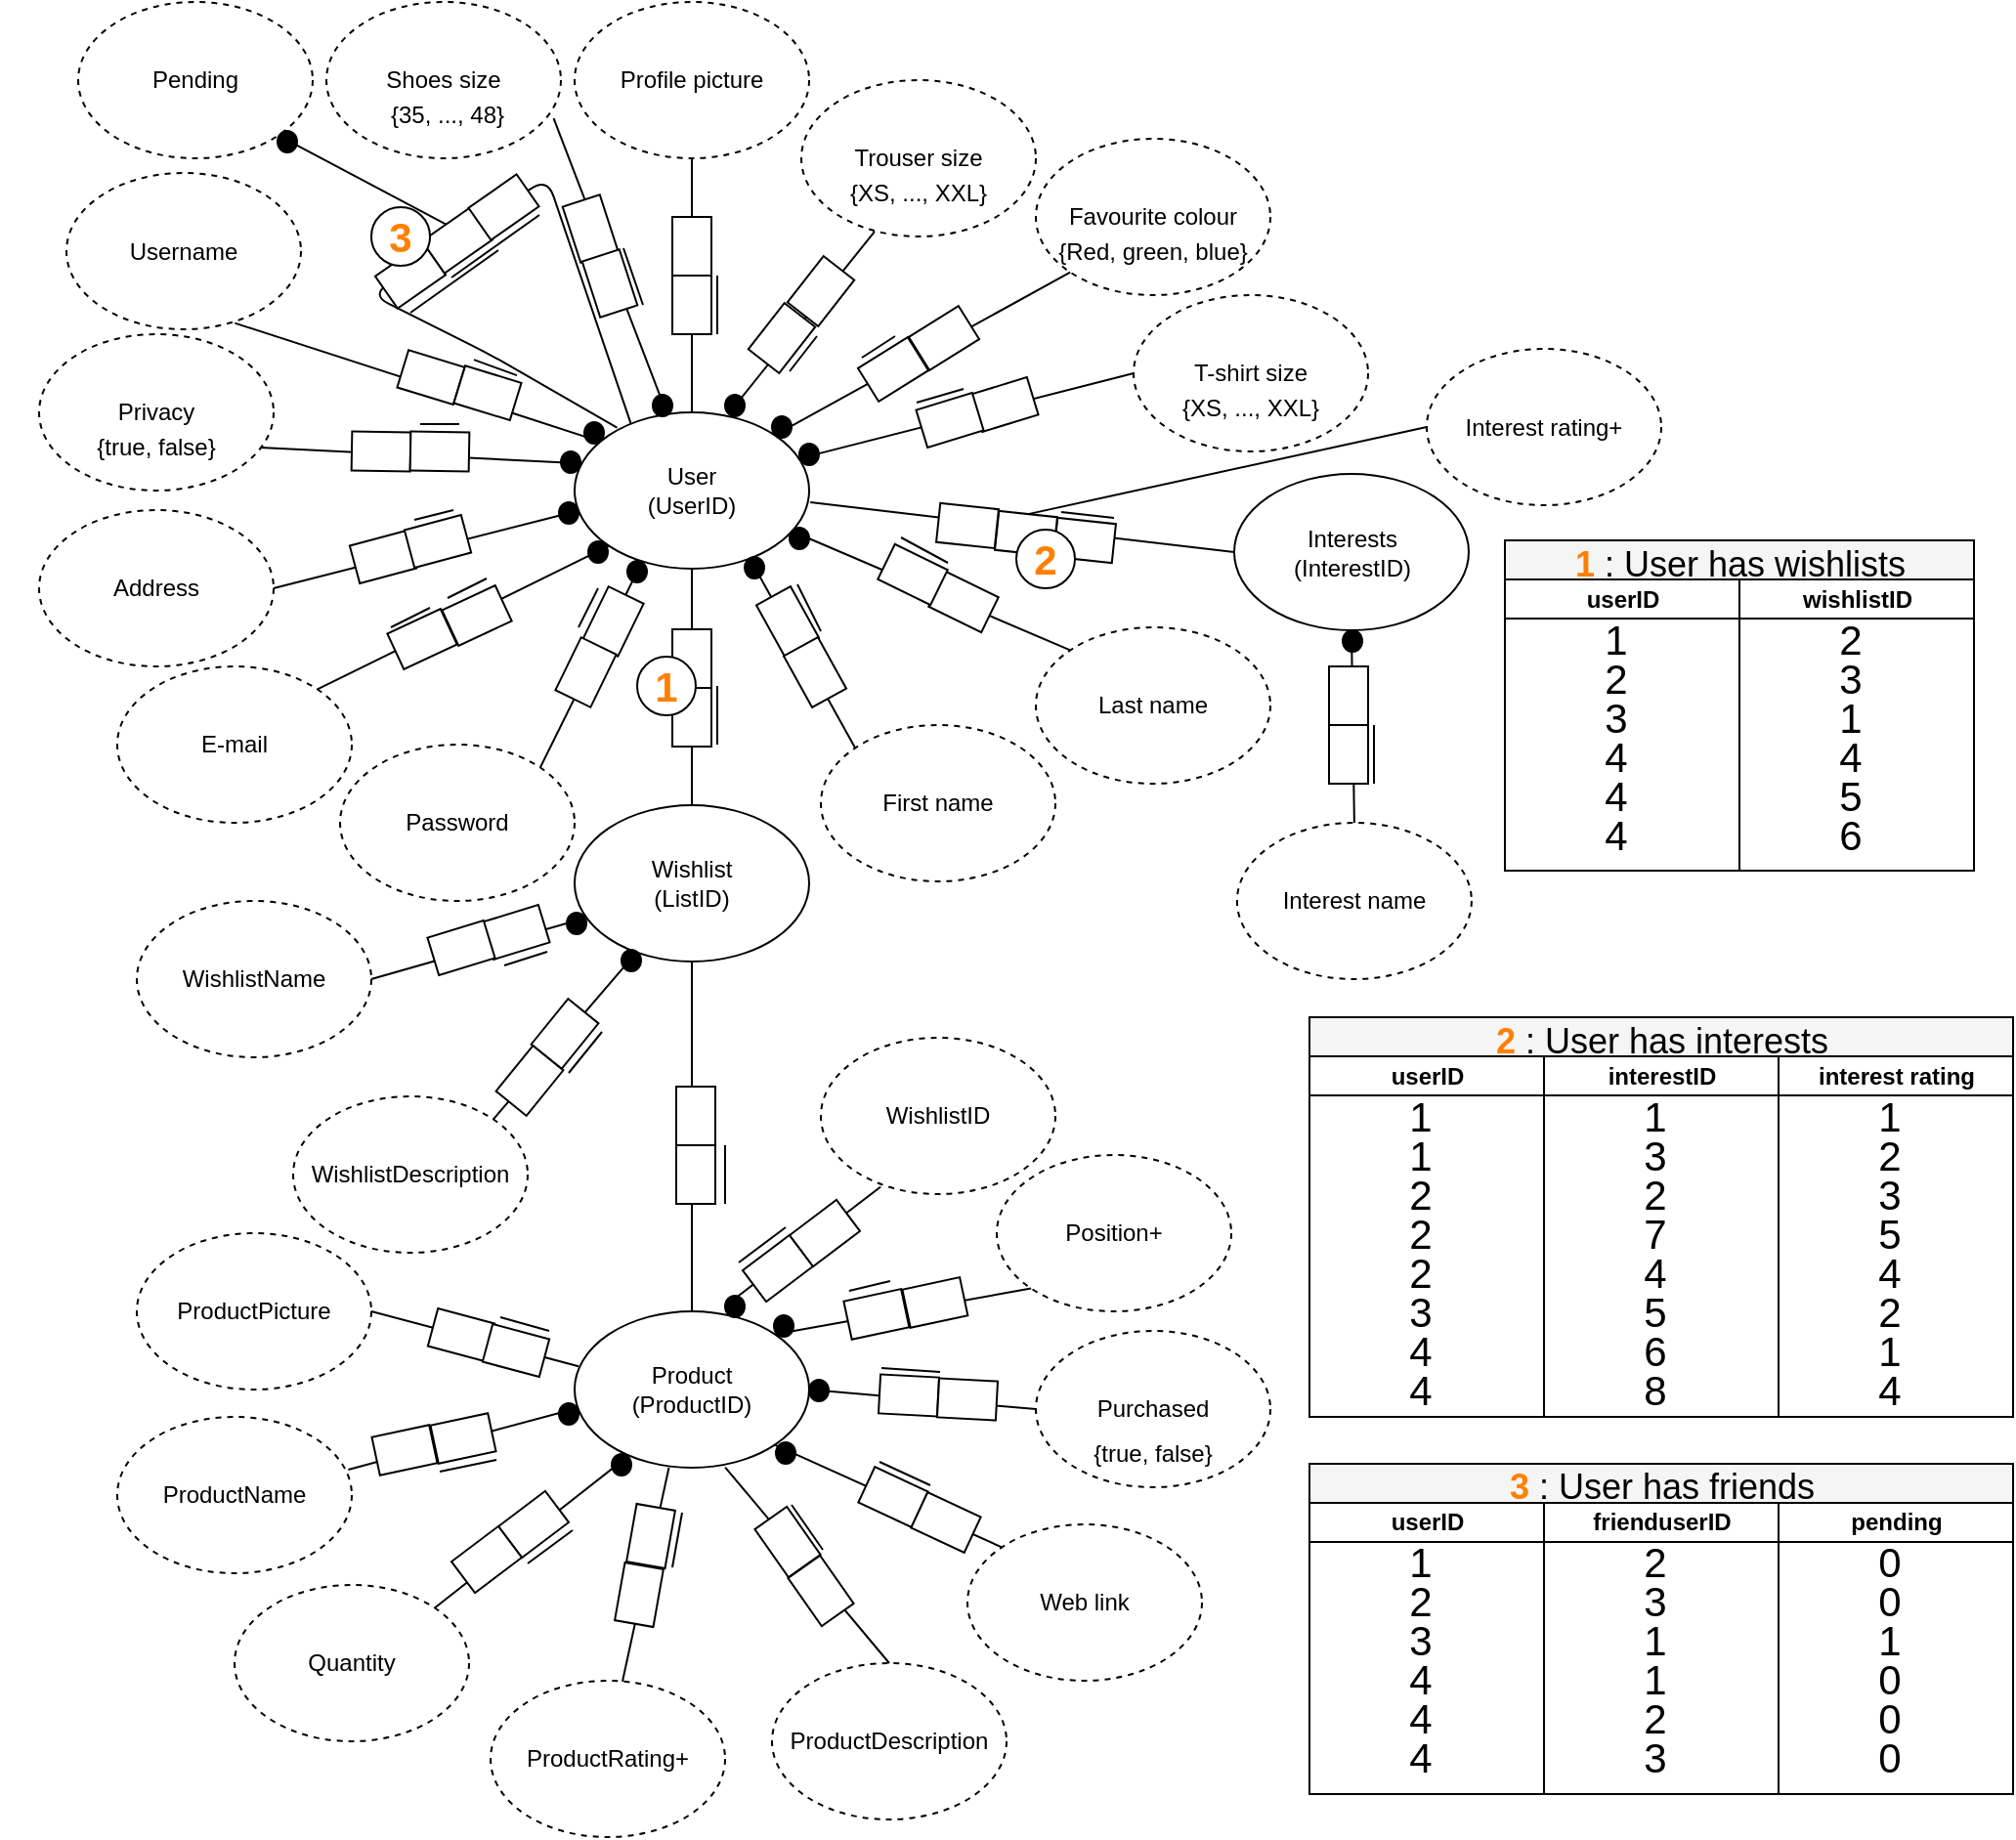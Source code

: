 <mxfile version="13.0.3" type="device"><diagram name="Page-1" id="929967ad-93f9-6ef4-fab6-5d389245f69c"><mxGraphModel dx="159" dy="96" grid="1" gridSize="10" guides="1" tooltips="1" connect="1" arrows="1" fold="1" page="1" pageScale="1.5" pageWidth="1169" pageHeight="826" background="none" math="0" shadow="0"><root><mxCell id="0" style=";html=1;"/><mxCell id="1" style=";html=1;" parent="0"/><mxCell id="YLzC48bphVUfSNOZosoB-50" value="" style="endArrow=none;html=1;entryX=0.561;entryY=0.014;entryDx=0;entryDy=0;exitX=0.402;exitY=1;exitDx=0;exitDy=0;exitPerimeter=0;entryPerimeter=0;" parent="1" source="jIVGavs9_M5bjKOVfZvE-48" target="YLzC48bphVUfSNOZosoB-35" edge="1"><mxGeometry width="50" height="50" relative="1" as="geometry"><mxPoint x="877.0" y="980" as="sourcePoint"/><mxPoint x="960.96" y="1080.24" as="targetPoint"/></mxGeometry></mxCell><mxCell id="jIVGavs9_M5bjKOVfZvE-7" value="Favourite colour" style="ellipse;whiteSpace=wrap;html=1;dashed=1;" parent="1" vertex="1"><mxGeometry x="1070" y="300" width="120" height="80" as="geometry"/></mxCell><mxCell id="jIVGavs9_M5bjKOVfZvE-30" value="User&lt;br&gt;(UserID)" style="ellipse;whiteSpace=wrap;html=1;" parent="1" vertex="1"><mxGeometry x="834" y="440" width="120" height="80" as="geometry"/></mxCell><mxCell id="jIVGavs9_M5bjKOVfZvE-32" value="Address" style="ellipse;whiteSpace=wrap;html=1;dashed=1;" parent="1" vertex="1"><mxGeometry x="560" y="490" width="120" height="80" as="geometry"/></mxCell><mxCell id="jIVGavs9_M5bjKOVfZvE-35" value="Last name" style="ellipse;whiteSpace=wrap;html=1;dashed=1;" parent="1" vertex="1"><mxGeometry x="1070" y="550" width="120" height="80" as="geometry"/></mxCell><mxCell id="jIVGavs9_M5bjKOVfZvE-36" value="First name" style="ellipse;whiteSpace=wrap;html=1;dashed=1;" parent="1" vertex="1"><mxGeometry x="960" y="600" width="120" height="80" as="geometry"/></mxCell><mxCell id="jIVGavs9_M5bjKOVfZvE-37" value="Wishlist&lt;br&gt;(ListID)" style="ellipse;whiteSpace=wrap;html=1;" parent="1" vertex="1"><mxGeometry x="834" y="641" width="120" height="80" as="geometry"/></mxCell><mxCell id="jIVGavs9_M5bjKOVfZvE-43" value="WishlistDescription" style="ellipse;whiteSpace=wrap;html=1;dashed=1;" parent="1" vertex="1"><mxGeometry x="690" y="790" width="120" height="80" as="geometry"/></mxCell><mxCell id="jIVGavs9_M5bjKOVfZvE-48" value="Product&lt;br&gt;(ProductID)" style="ellipse;whiteSpace=wrap;html=1;" parent="1" vertex="1"><mxGeometry x="834" y="900" width="120" height="80" as="geometry"/></mxCell><mxCell id="jIVGavs9_M5bjKOVfZvE-50" value="Purchased" style="ellipse;whiteSpace=wrap;html=1;dashed=1;" parent="1" vertex="1"><mxGeometry x="1070" y="910" width="120" height="80" as="geometry"/></mxCell><mxCell id="jIVGavs9_M5bjKOVfZvE-54" value="Web link" style="ellipse;whiteSpace=wrap;html=1;dashed=1;" parent="1" vertex="1"><mxGeometry x="1035" y="1009" width="120" height="80" as="geometry"/></mxCell><mxCell id="jIVGavs9_M5bjKOVfZvE-57" value="ProductDescription" style="ellipse;whiteSpace=wrap;html=1;dashed=1;" parent="1" vertex="1"><mxGeometry x="935" y="1080" width="120" height="80" as="geometry"/></mxCell><mxCell id="jIVGavs9_M5bjKOVfZvE-58" value="ProductPicture" style="ellipse;whiteSpace=wrap;html=1;dashed=1;" parent="1" vertex="1"><mxGeometry x="610" y="860" width="120" height="80" as="geometry"/></mxCell><mxCell id="j5jvxoO_s9bt74qul9Rj-1" value="Username" style="ellipse;whiteSpace=wrap;html=1;dashed=1;" parent="1" vertex="1"><mxGeometry x="574" y="317.5" width="120" height="80" as="geometry"/></mxCell><mxCell id="qXIojNMbWWccw3Ld3ZAH-1" value="Password" style="ellipse;whiteSpace=wrap;html=1;dashed=1;" parent="1" vertex="1"><mxGeometry x="714" y="610" width="120" height="80" as="geometry"/></mxCell><mxCell id="j7kts7VHe-uKLAfD876b-1" value="ProductName" style="ellipse;whiteSpace=wrap;html=1;dashed=1;" parent="1" vertex="1"><mxGeometry x="600" y="954" width="120" height="80" as="geometry"/></mxCell><mxCell id="j7kts7VHe-uKLAfD876b-6" value="WishlistName" style="ellipse;whiteSpace=wrap;html=1;dashed=1;" parent="1" vertex="1"><mxGeometry x="610" y="690" width="120" height="80" as="geometry"/></mxCell><mxCell id="da_u3u_EK6mUuRbgSV3e-1" value="Interests&lt;br&gt;(InterestID)" style="ellipse;whiteSpace=wrap;html=1;" parent="1" vertex="1"><mxGeometry x="1171.5" y="471.5" width="120" height="80" as="geometry"/></mxCell><mxCell id="da_u3u_EK6mUuRbgSV3e-6" value="Interest name" style="ellipse;whiteSpace=wrap;html=1;dashed=1;" parent="1" vertex="1"><mxGeometry x="1172.94" y="650" width="120" height="80" as="geometry"/></mxCell><mxCell id="da_u3u_EK6mUuRbgSV3e-18" value="T-shirt size" style="ellipse;whiteSpace=wrap;html=1;dashed=1;" parent="1" vertex="1"><mxGeometry x="1120" y="380" width="120" height="80" as="geometry"/></mxCell><mxCell id="da_u3u_EK6mUuRbgSV3e-19" value="Trouser size" style="ellipse;whiteSpace=wrap;html=1;dashed=1;" parent="1" vertex="1"><mxGeometry x="950" y="270" width="120" height="80" as="geometry"/></mxCell><mxCell id="da_u3u_EK6mUuRbgSV3e-20" value="Shoes size" style="ellipse;whiteSpace=wrap;html=1;dashed=1;" parent="1" vertex="1"><mxGeometry x="707" y="230" width="120" height="80" as="geometry"/></mxCell><mxCell id="da_u3u_EK6mUuRbgSV3e-51" value="Position+" style="ellipse;whiteSpace=wrap;html=1;dashed=1;" parent="1" vertex="1"><mxGeometry x="1050" y="820" width="120" height="80" as="geometry"/></mxCell><mxCell id="da_u3u_EK6mUuRbgSV3e-64" value="Quantity" style="ellipse;whiteSpace=wrap;html=1;dashed=1;" parent="1" vertex="1"><mxGeometry x="660" y="1040" width="120" height="80" as="geometry"/></mxCell><mxCell id="R_gByk7WLc_SYoypfElz-11" value="E-mail" style="ellipse;whiteSpace=wrap;html=1;dashed=1;" parent="1" vertex="1"><mxGeometry x="600" y="570" width="120" height="80" as="geometry"/></mxCell><mxCell id="4eLRWc8vF46ZS3_33dME-1" value="Privacy" style="ellipse;whiteSpace=wrap;html=1;dashed=1;" parent="1" vertex="1"><mxGeometry x="560" y="400" width="120" height="80" as="geometry"/></mxCell><mxCell id="Ih-stfb0yc3LlGlRU3Db-1" value="Interest rating+" style="ellipse;whiteSpace=wrap;html=1;dashed=1;" parent="1" vertex="1"><mxGeometry x="1270" y="407.5" width="120" height="80" as="geometry"/></mxCell><mxCell id="1b7z9YTywMdS5ZOEaI9_-1" value="" style="endArrow=none;html=1;entryX=0.5;entryY=1;entryDx=0;entryDy=0;exitX=0.5;exitY=0;exitDx=0;exitDy=0;" parent="1" source="jIVGavs9_M5bjKOVfZvE-37" target="jIVGavs9_M5bjKOVfZvE-30" edge="1"><mxGeometry width="50" height="50" relative="1" as="geometry"><mxPoint x="950" y="570" as="sourcePoint"/><mxPoint x="1000" y="520" as="targetPoint"/></mxGeometry></mxCell><mxCell id="1b7z9YTywMdS5ZOEaI9_-2" value="" style="endArrow=none;html=1;entryX=0.757;entryY=0.962;entryDx=0;entryDy=0;exitX=0;exitY=0;exitDx=0;exitDy=0;entryPerimeter=0;" parent="1" source="jIVGavs9_M5bjKOVfZvE-36" target="jIVGavs9_M5bjKOVfZvE-30" edge="1"><mxGeometry width="50" height="50" relative="1" as="geometry"><mxPoint x="904" y="651" as="sourcePoint"/><mxPoint x="904" y="530" as="targetPoint"/></mxGeometry></mxCell><mxCell id="1b7z9YTywMdS5ZOEaI9_-3" value="" style="endArrow=none;html=1;entryX=0.95;entryY=0.775;entryDx=0;entryDy=0;exitX=0;exitY=0;exitDx=0;exitDy=0;entryPerimeter=0;" parent="1" source="jIVGavs9_M5bjKOVfZvE-35" target="jIVGavs9_M5bjKOVfZvE-30" edge="1"><mxGeometry width="50" height="50" relative="1" as="geometry"><mxPoint x="914" y="661" as="sourcePoint"/><mxPoint x="914" y="540" as="targetPoint"/></mxGeometry></mxCell><mxCell id="1b7z9YTywMdS5ZOEaI9_-4" value="" style="endArrow=none;html=1;entryX=1.005;entryY=0.575;entryDx=0;entryDy=0;exitX=0;exitY=0.5;exitDx=0;exitDy=0;entryPerimeter=0;" parent="1" source="da_u3u_EK6mUuRbgSV3e-1" target="jIVGavs9_M5bjKOVfZvE-30" edge="1"><mxGeometry width="50" height="50" relative="1" as="geometry"><mxPoint x="924" y="671" as="sourcePoint"/><mxPoint x="924" y="550" as="targetPoint"/></mxGeometry></mxCell><mxCell id="1b7z9YTywMdS5ZOEaI9_-5" value="" style="endArrow=none;html=1;entryX=0.964;entryY=0.293;entryDx=0;entryDy=0;exitX=0;exitY=0.5;exitDx=0;exitDy=0;entryPerimeter=0;" parent="1" source="da_u3u_EK6mUuRbgSV3e-18" target="jIVGavs9_M5bjKOVfZvE-30" edge="1"><mxGeometry width="50" height="50" relative="1" as="geometry"><mxPoint x="934" y="681" as="sourcePoint"/><mxPoint x="934" y="560" as="targetPoint"/></mxGeometry></mxCell><mxCell id="1b7z9YTywMdS5ZOEaI9_-6" value="" style="endArrow=none;html=1;entryX=1;entryY=0;entryDx=0;entryDy=0;exitX=0;exitY=1;exitDx=0;exitDy=0;" parent="1" source="jIVGavs9_M5bjKOVfZvE-7" target="jIVGavs9_M5bjKOVfZvE-30" edge="1"><mxGeometry width="50" height="50" relative="1" as="geometry"><mxPoint x="944" y="691" as="sourcePoint"/><mxPoint x="944" y="570" as="targetPoint"/></mxGeometry></mxCell><mxCell id="1b7z9YTywMdS5ZOEaI9_-7" value="" style="endArrow=none;html=1;entryX=0.66;entryY=0.003;entryDx=0;entryDy=0;exitX=0.312;exitY=0.969;exitDx=0;exitDy=0;exitPerimeter=0;entryPerimeter=0;" parent="1" source="da_u3u_EK6mUuRbgSV3e-19" target="jIVGavs9_M5bjKOVfZvE-30" edge="1"><mxGeometry width="50" height="50" relative="1" as="geometry"><mxPoint x="954" y="701" as="sourcePoint"/><mxPoint x="954" y="580" as="targetPoint"/></mxGeometry></mxCell><mxCell id="1b7z9YTywMdS5ZOEaI9_-8" value="" style="endArrow=none;html=1;entryX=0.394;entryY=0.01;entryDx=0;entryDy=0;entryPerimeter=0;exitX=0.969;exitY=0.744;exitDx=0;exitDy=0;exitPerimeter=0;" parent="1" source="da_u3u_EK6mUuRbgSV3e-20" target="jIVGavs9_M5bjKOVfZvE-30" edge="1"><mxGeometry width="50" height="50" relative="1" as="geometry"><mxPoint x="964" y="711" as="sourcePoint"/><mxPoint x="964" y="590" as="targetPoint"/></mxGeometry></mxCell><mxCell id="1b7z9YTywMdS5ZOEaI9_-9" value="" style="endArrow=none;html=1;entryX=0.718;entryY=0.96;entryDx=0;entryDy=0;exitX=0.112;exitY=0.188;exitDx=0;exitDy=0;entryPerimeter=0;exitPerimeter=0;" parent="1" source="jIVGavs9_M5bjKOVfZvE-30" target="j5jvxoO_s9bt74qul9Rj-1" edge="1"><mxGeometry width="50" height="50" relative="1" as="geometry"><mxPoint x="780" y="540.5" as="sourcePoint"/><mxPoint x="780" y="419.5" as="targetPoint"/></mxGeometry></mxCell><mxCell id="1b7z9YTywMdS5ZOEaI9_-10" value="" style="endArrow=none;html=1;entryX=0.943;entryY=0.725;entryDx=0;entryDy=0;exitX=0.03;exitY=0.327;exitDx=0;exitDy=0;entryPerimeter=0;exitPerimeter=0;" parent="1" source="jIVGavs9_M5bjKOVfZvE-30" target="4eLRWc8vF46ZS3_33dME-1" edge="1"><mxGeometry width="50" height="50" relative="1" as="geometry"><mxPoint x="790" y="550.5" as="sourcePoint"/><mxPoint x="790" y="429.5" as="targetPoint"/></mxGeometry></mxCell><mxCell id="1b7z9YTywMdS5ZOEaI9_-11" value="" style="endArrow=none;html=1;entryX=1;entryY=0.5;entryDx=0;entryDy=0;exitX=0.007;exitY=0.633;exitDx=0;exitDy=0;exitPerimeter=0;" parent="1" source="jIVGavs9_M5bjKOVfZvE-30" target="jIVGavs9_M5bjKOVfZvE-32" edge="1"><mxGeometry width="50" height="50" relative="1" as="geometry"><mxPoint x="800" y="560.5" as="sourcePoint"/><mxPoint x="800" y="439.5" as="targetPoint"/></mxGeometry></mxCell><mxCell id="1b7z9YTywMdS5ZOEaI9_-12" value="" style="endArrow=none;html=1;entryX=0;entryY=1;entryDx=0;entryDy=0;exitX=1;exitY=0;exitDx=0;exitDy=0;" parent="1" source="R_gByk7WLc_SYoypfElz-11" target="jIVGavs9_M5bjKOVfZvE-30" edge="1"><mxGeometry width="50" height="50" relative="1" as="geometry"><mxPoint x="810" y="570.5" as="sourcePoint"/><mxPoint x="810" y="449.5" as="targetPoint"/></mxGeometry></mxCell><mxCell id="1b7z9YTywMdS5ZOEaI9_-13" value="" style="endArrow=none;html=1;entryX=0.288;entryY=0.955;entryDx=0;entryDy=0;exitX=1;exitY=0;exitDx=0;exitDy=0;entryPerimeter=0;" parent="1" source="qXIojNMbWWccw3Ld3ZAH-1" target="jIVGavs9_M5bjKOVfZvE-30" edge="1"><mxGeometry width="50" height="50" relative="1" as="geometry"><mxPoint x="820" y="580.5" as="sourcePoint"/><mxPoint x="820" y="459.5" as="targetPoint"/></mxGeometry></mxCell><mxCell id="1b7z9YTywMdS5ZOEaI9_-14" value="" style="endArrow=none;html=1;entryX=0.5;entryY=1;entryDx=0;entryDy=0;exitX=0;exitY=0.5;exitDx=0;exitDy=0;" parent="1" source="Ih-stfb0yc3LlGlRU3Db-1" target="1b7z9YTywMdS5ZOEaI9_-56" edge="1"><mxGeometry width="50" height="50" relative="1" as="geometry"><mxPoint x="1300" y="451" as="sourcePoint"/><mxPoint x="1300" y="330.0" as="targetPoint"/></mxGeometry></mxCell><mxCell id="1b7z9YTywMdS5ZOEaI9_-15" value="" style="endArrow=none;html=1;exitX=0.5;exitY=0;exitDx=0;exitDy=0;entryX=0.5;entryY=1;entryDx=0;entryDy=0;" parent="1" source="da_u3u_EK6mUuRbgSV3e-6" target="da_u3u_EK6mUuRbgSV3e-1" edge="1"><mxGeometry width="50" height="50" relative="1" as="geometry"><mxPoint x="840" y="600.5" as="sourcePoint"/><mxPoint x="1310" y="610" as="targetPoint"/></mxGeometry></mxCell><mxCell id="1b7z9YTywMdS5ZOEaI9_-16" value="Profile picture" style="ellipse;whiteSpace=wrap;html=1;dashed=1;" parent="1" vertex="1"><mxGeometry x="834" y="230" width="120" height="80" as="geometry"/></mxCell><mxCell id="1b7z9YTywMdS5ZOEaI9_-18" value="" style="endArrow=none;html=1;entryX=0.5;entryY=1;entryDx=0;entryDy=0;exitX=0.5;exitY=0;exitDx=0;exitDy=0;" parent="1" source="jIVGavs9_M5bjKOVfZvE-30" target="1b7z9YTywMdS5ZOEaI9_-16" edge="1"><mxGeometry width="50" height="50" relative="1" as="geometry"><mxPoint x="870" y="400" as="sourcePoint"/><mxPoint x="920" y="350" as="targetPoint"/></mxGeometry></mxCell><mxCell id="1b7z9YTywMdS5ZOEaI9_-19" value="" style="endArrow=none;html=1;entryX=1;entryY=0.5;entryDx=0;entryDy=0;exitX=0.027;exitY=0.73;exitDx=0;exitDy=0;exitPerimeter=0;" parent="1" source="jIVGavs9_M5bjKOVfZvE-37" target="j7kts7VHe-uKLAfD876b-6" edge="1"><mxGeometry width="50" height="50" relative="1" as="geometry"><mxPoint x="930" y="800" as="sourcePoint"/><mxPoint x="980" y="750" as="targetPoint"/></mxGeometry></mxCell><mxCell id="1b7z9YTywMdS5ZOEaI9_-21" value="" style="endArrow=none;html=1;entryX=0.253;entryY=0.96;entryDx=0;entryDy=0;entryPerimeter=0;exitX=1;exitY=0;exitDx=0;exitDy=0;" parent="1" source="jIVGavs9_M5bjKOVfZvE-43" target="jIVGavs9_M5bjKOVfZvE-37" edge="1"><mxGeometry width="50" height="50" relative="1" as="geometry"><mxPoint x="820" y="810" as="sourcePoint"/><mxPoint x="870" y="760" as="targetPoint"/></mxGeometry></mxCell><mxCell id="1b7z9YTywMdS5ZOEaI9_-22" value="" style="endArrow=none;html=1;entryX=0.5;entryY=1;entryDx=0;entryDy=0;exitX=0.5;exitY=0;exitDx=0;exitDy=0;" parent="1" source="jIVGavs9_M5bjKOVfZvE-48" target="jIVGavs9_M5bjKOVfZvE-37" edge="1"><mxGeometry width="50" height="50" relative="1" as="geometry"><mxPoint x="830" y="820" as="sourcePoint"/><mxPoint x="880" y="770" as="targetPoint"/></mxGeometry></mxCell><mxCell id="1b7z9YTywMdS5ZOEaI9_-40" value="" style="group;rotation=-232;" parent="1" vertex="1" connectable="0"><mxGeometry x="920" y="380" width="60" height="20" as="geometry"/></mxCell><mxCell id="1b7z9YTywMdS5ZOEaI9_-41" value="" style="rounded=0;whiteSpace=wrap;html=1;rotation=-232;" parent="1b7z9YTywMdS5ZOEaI9_-40" vertex="1"><mxGeometry x="25" y="-12" width="30" height="20" as="geometry"/></mxCell><mxCell id="1b7z9YTywMdS5ZOEaI9_-42" value="" style="rounded=0;whiteSpace=wrap;html=1;rotation=-232;" parent="1b7z9YTywMdS5ZOEaI9_-40" vertex="1"><mxGeometry x="5" y="12" width="30" height="20" as="geometry"/></mxCell><mxCell id="1b7z9YTywMdS5ZOEaI9_-46" value="" style="group;rotation=-212;" parent="1" vertex="1" connectable="0"><mxGeometry x="980" y="400" width="60" height="20" as="geometry"/></mxCell><mxCell id="1b7z9YTywMdS5ZOEaI9_-47" value="" style="rounded=0;whiteSpace=wrap;html=1;rotation=-212;" parent="1b7z9YTywMdS5ZOEaI9_-46" vertex="1"><mxGeometry x="28" y="-8" width="30" height="20" as="geometry"/></mxCell><mxCell id="1b7z9YTywMdS5ZOEaI9_-48" value="" style="rounded=0;whiteSpace=wrap;html=1;rotation=-212;" parent="1b7z9YTywMdS5ZOEaI9_-46" vertex="1"><mxGeometry x="2" y="8" width="30" height="20" as="geometry"/></mxCell><mxCell id="1b7z9YTywMdS5ZOEaI9_-52" value="" style="group;rotation=-197;" parent="1" vertex="1" connectable="0"><mxGeometry x="1010" y="430" width="60" height="20" as="geometry"/></mxCell><mxCell id="1b7z9YTywMdS5ZOEaI9_-53" value="" style="rounded=0;whiteSpace=wrap;html=1;rotation=-197;" parent="1b7z9YTywMdS5ZOEaI9_-52" vertex="1"><mxGeometry x="29" y="-4" width="30" height="20" as="geometry"/></mxCell><mxCell id="1b7z9YTywMdS5ZOEaI9_-54" value="" style="rounded=0;whiteSpace=wrap;html=1;rotation=-197;" parent="1b7z9YTywMdS5ZOEaI9_-52" vertex="1"><mxGeometry x="1" y="4" width="30" height="20" as="geometry"/></mxCell><mxCell id="1b7z9YTywMdS5ZOEaI9_-58" value="" style="group;rotation=-154;" parent="1" vertex="1" connectable="0"><mxGeometry x="990" y="520" width="60" height="20" as="geometry"/></mxCell><mxCell id="1b7z9YTywMdS5ZOEaI9_-59" value="" style="rounded=0;whiteSpace=wrap;html=1;rotation=-154;" parent="1b7z9YTywMdS5ZOEaI9_-58" vertex="1"><mxGeometry x="28" y="7" width="30" height="20" as="geometry"/></mxCell><mxCell id="1b7z9YTywMdS5ZOEaI9_-60" value="" style="rounded=0;whiteSpace=wrap;html=1;rotation=-154;" parent="1b7z9YTywMdS5ZOEaI9_-58" vertex="1"><mxGeometry x="2" y="-7" width="30" height="20" as="geometry"/></mxCell><mxCell id="1b7z9YTywMdS5ZOEaI9_-61" value="" style="group;rotation=61;" parent="1" vertex="1" connectable="0"><mxGeometry x="920" y="550" width="60" height="20" as="geometry"/></mxCell><mxCell id="1b7z9YTywMdS5ZOEaI9_-62" value="" style="rounded=0;whiteSpace=wrap;html=1;rotation=61;" parent="1b7z9YTywMdS5ZOEaI9_-61" vertex="1"><mxGeometry x="8" y="-13" width="30" height="20" as="geometry"/></mxCell><mxCell id="1b7z9YTywMdS5ZOEaI9_-63" value="" style="rounded=0;whiteSpace=wrap;html=1;rotation=61;" parent="1b7z9YTywMdS5ZOEaI9_-61" vertex="1"><mxGeometry x="22" y="13" width="30" height="20" as="geometry"/></mxCell><mxCell id="1b7z9YTywMdS5ZOEaI9_-67" value="" style="group;rotation=1;" parent="1" vertex="1" connectable="0"><mxGeometry x="720" y="450" width="60" height="20" as="geometry"/></mxCell><mxCell id="1b7z9YTywMdS5ZOEaI9_-68" value="" style="rounded=0;whiteSpace=wrap;html=1;rotation=1;" parent="1b7z9YTywMdS5ZOEaI9_-67" vertex="1"><mxGeometry width="30" height="20" as="geometry"/></mxCell><mxCell id="1b7z9YTywMdS5ZOEaI9_-69" value="" style="rounded=0;whiteSpace=wrap;html=1;rotation=1;" parent="1b7z9YTywMdS5ZOEaI9_-67" vertex="1"><mxGeometry x="30" width="30" height="20" as="geometry"/></mxCell><mxCell id="1b7z9YTywMdS5ZOEaI9_-71" value="" style="group;rotation=-15;" parent="1" vertex="1" connectable="0"><mxGeometry x="720" y="500" width="60" height="20" as="geometry"/></mxCell><mxCell id="1b7z9YTywMdS5ZOEaI9_-72" value="" style="rounded=0;whiteSpace=wrap;html=1;rotation=-15;" parent="1b7z9YTywMdS5ZOEaI9_-71" vertex="1"><mxGeometry x="1" y="4" width="30" height="20" as="geometry"/></mxCell><mxCell id="1b7z9YTywMdS5ZOEaI9_-73" value="" style="rounded=0;whiteSpace=wrap;html=1;rotation=-15;" parent="1b7z9YTywMdS5ZOEaI9_-71" vertex="1"><mxGeometry x="29" y="-4" width="30" height="20" as="geometry"/></mxCell><mxCell id="1b7z9YTywMdS5ZOEaI9_-74" value="" style="group;rotation=-205;" parent="1" vertex="1" connectable="0"><mxGeometry x="740" y="540" width="60" height="20" as="geometry"/></mxCell><mxCell id="1b7z9YTywMdS5ZOEaI9_-75" value="" style="rounded=0;whiteSpace=wrap;html=1;rotation=-205;" parent="1b7z9YTywMdS5ZOEaI9_-74" vertex="1"><mxGeometry x="29" y="-6" width="30" height="20" as="geometry"/></mxCell><mxCell id="1b7z9YTywMdS5ZOEaI9_-76" value="" style="rounded=0;whiteSpace=wrap;html=1;rotation=-205;" parent="1b7z9YTywMdS5ZOEaI9_-74" vertex="1"><mxGeometry x="1" y="6" width="30" height="20" as="geometry"/></mxCell><mxCell id="1b7z9YTywMdS5ZOEaI9_-77" value="" style="group;rotation=116;" parent="1" vertex="1" connectable="0"><mxGeometry x="816.75" y="550" width="60" height="20" as="geometry"/></mxCell><mxCell id="1b7z9YTywMdS5ZOEaI9_-78" value="" style="rounded=0;whiteSpace=wrap;html=1;rotation=116;" parent="1b7z9YTywMdS5ZOEaI9_-77" vertex="1"><mxGeometry x="22" y="-13" width="30" height="20" as="geometry"/></mxCell><mxCell id="1b7z9YTywMdS5ZOEaI9_-79" value="" style="rounded=0;whiteSpace=wrap;html=1;rotation=116;" parent="1b7z9YTywMdS5ZOEaI9_-77" vertex="1"><mxGeometry x="8" y="13" width="30" height="20" as="geometry"/></mxCell><mxCell id="1b7z9YTywMdS5ZOEaI9_-80" value="" style="group;rotation=-197;" parent="1" vertex="1" connectable="0"><mxGeometry x="760" y="700" width="60" height="20" as="geometry"/></mxCell><mxCell id="1b7z9YTywMdS5ZOEaI9_-81" value="" style="rounded=0;whiteSpace=wrap;html=1;rotation=-197;" parent="1b7z9YTywMdS5ZOEaI9_-80" vertex="1"><mxGeometry x="29" y="-4" width="30" height="20" as="geometry"/></mxCell><mxCell id="1b7z9YTywMdS5ZOEaI9_-82" value="" style="rounded=0;whiteSpace=wrap;html=1;rotation=-197;" parent="1b7z9YTywMdS5ZOEaI9_-80" vertex="1"><mxGeometry x="1" y="4" width="30" height="20" as="geometry"/></mxCell><mxCell id="1b7z9YTywMdS5ZOEaI9_-83" value="" style="group;rotation=-231;" parent="1" vertex="1" connectable="0"><mxGeometry x="790" y="760" width="60" height="20" as="geometry"/></mxCell><mxCell id="1b7z9YTywMdS5ZOEaI9_-84" value="" style="rounded=0;whiteSpace=wrap;html=1;rotation=-231;" parent="1b7z9YTywMdS5ZOEaI9_-83" vertex="1"><mxGeometry x="24" y="-12" width="30" height="20" as="geometry"/></mxCell><mxCell id="1b7z9YTywMdS5ZOEaI9_-85" value="" style="rounded=0;whiteSpace=wrap;html=1;rotation=-231;" parent="1b7z9YTywMdS5ZOEaI9_-83" vertex="1"><mxGeometry x="6" y="12" width="30" height="20" as="geometry"/></mxCell><mxCell id="1b7z9YTywMdS5ZOEaI9_-86" value="" style="group;rotation=90;" parent="1" vertex="1" connectable="0"><mxGeometry x="866" y="805" width="60" height="20" as="geometry"/></mxCell><mxCell id="1b7z9YTywMdS5ZOEaI9_-87" value="" style="rounded=0;whiteSpace=wrap;html=1;rotation=90;" parent="1b7z9YTywMdS5ZOEaI9_-86" vertex="1"><mxGeometry x="15" y="-15" width="30" height="20" as="geometry"/></mxCell><mxCell id="1b7z9YTywMdS5ZOEaI9_-88" value="" style="rounded=0;whiteSpace=wrap;html=1;rotation=90;" parent="1b7z9YTywMdS5ZOEaI9_-86" vertex="1"><mxGeometry x="15" y="15" width="30" height="20" as="geometry"/></mxCell><mxCell id="1b7z9YTywMdS5ZOEaI9_-128" value="" style="endArrow=none;html=1;" parent="1" edge="1"><mxGeometry width="50" height="50" relative="1" as="geometry"><mxPoint x="836" y="550" as="sourcePoint"/><mxPoint x="846" y="530" as="targetPoint"/></mxGeometry></mxCell><mxCell id="1b7z9YTywMdS5ZOEaI9_-129" value="" style="endArrow=none;html=1;" parent="1" edge="1"><mxGeometry width="50" height="50" relative="1" as="geometry"><mxPoint x="740" y="550" as="sourcePoint"/><mxPoint x="760" y="540" as="targetPoint"/></mxGeometry></mxCell><mxCell id="1b7z9YTywMdS5ZOEaI9_-130" value="" style="endArrow=none;html=1;" parent="1" edge="1"><mxGeometry width="50" height="50" relative="1" as="geometry"><mxPoint x="769" y="535" as="sourcePoint"/><mxPoint x="789" y="525" as="targetPoint"/></mxGeometry></mxCell><mxCell id="1b7z9YTywMdS5ZOEaI9_-135" value="{true, false}" style="text;html=1;strokeColor=none;fillColor=none;align=center;verticalAlign=middle;whiteSpace=wrap;rounded=0;" parent="1" vertex="1"><mxGeometry x="540" y="450" width="160" height="15" as="geometry"/></mxCell><mxCell id="1b7z9YTywMdS5ZOEaI9_-136" value="{35, ..., 48}" style="text;html=1;strokeColor=none;fillColor=none;align=center;verticalAlign=middle;whiteSpace=wrap;rounded=0;" parent="1" vertex="1"><mxGeometry x="689" y="280" width="160" height="15" as="geometry"/></mxCell><mxCell id="1b7z9YTywMdS5ZOEaI9_-137" value="{XS, ..., XXL}&lt;span style=&quot;font-family: monospace ; font-size: 0px&quot;&gt;%3CmxGraphModel%3E%3Croot%3E%3CmxCell%20id%3D%220%22%2F%3E%3CmxCell%20id%3D%221%22%20parent%3D%220%22%2F%3E%3CmxCell%20id%3D%222%22%20value%3D%22%7Btrue%2C%20false%7D%22%20style%3D%22text%3Bhtml%3D1%3BstrokeColor%3Dnone%3BfillColor%3Dnone%3Balign%3Dcenter%3BverticalAlign%3Dmiddle%3BwhiteSpace%3Dwrap%3Brounded%3D0%3B%22%20vertex%3D%221%22%20parent%3D%221%22%3E%3CmxGeometry%20x%3D%22540%22%20y%3D%22450%22%20width%3D%22160%22%20height%3D%2215%22%20as%3D%22geometry%22%2F%3E%3C%2FmxCell%3E%3C%2Froot%3E%3C%2FmxGraphModel%3E&lt;/span&gt;" style="text;html=1;strokeColor=none;fillColor=none;align=center;verticalAlign=middle;whiteSpace=wrap;rounded=0;" parent="1" vertex="1"><mxGeometry x="930" y="320" width="160" height="15" as="geometry"/></mxCell><mxCell id="1b7z9YTywMdS5ZOEaI9_-138" value="{XS, ..., XXL}&lt;span style=&quot;font-family: monospace ; font-size: 0px&quot;&gt;%3CmxGraphModel%3E%3Croot%3E%3CmxCell%20id%3D%220%22%2F%3E%3CmxCell%20id%3D%221%22%20parent%3D%220%22%2F%3E%3CmxCell%20id%3D%222%22%20value%3D%22%7Btrue%2C%20false%7D%22%20style%3D%22text%3Bhtml%3D1%3BstrokeColor%3Dnone%3BfillColor%3Dnone%3Balign%3Dcenter%3BverticalAlign%3Dmiddle%3BwhiteSpace%3Dwrap%3Brounded%3D0%3B%22%20vertex%3D%221%22%20parent%3D%221%22%3E%3CmxGeometry%20x%3D%22540%22%20y%3D%22450%22%20width%3D%22160%22%20height%3D%2215%22%20as%3D%22geometry%22%2F%3E%3C%2FmxCell%3E%3C%2Froot%3E%3C%2FmxGraphModel%3E&lt;/span&gt;" style="text;html=1;strokeColor=none;fillColor=none;align=center;verticalAlign=middle;whiteSpace=wrap;rounded=0;" parent="1" vertex="1"><mxGeometry x="1100" y="430" width="160" height="15" as="geometry"/></mxCell><mxCell id="1b7z9YTywMdS5ZOEaI9_-140" value="{Red, green, blue}" style="text;html=1;strokeColor=none;fillColor=none;align=center;verticalAlign=middle;whiteSpace=wrap;rounded=0;" parent="1" vertex="1"><mxGeometry x="1050" y="350" width="160" height="15" as="geometry"/></mxCell><mxCell id="1b7z9YTywMdS5ZOEaI9_-146" value="" style="shape=mxgraph.bpmn.shape;html=1;verticalLabelPosition=bottom;labelBackgroundColor=#ffffff;verticalAlign=top;align=center;perimeter=ellipsePerimeter;outlineConnect=0;outline=standard;symbol=general;fillColor=#000000;" parent="1" vertex="1"><mxGeometry x="841" y="506" width="10" height="11" as="geometry"/></mxCell><mxCell id="1b7z9YTywMdS5ZOEaI9_-147" value="" style="shape=mxgraph.bpmn.shape;html=1;verticalLabelPosition=bottom;labelBackgroundColor=#ffffff;verticalAlign=top;align=center;perimeter=ellipsePerimeter;outlineConnect=0;outline=standard;symbol=general;fillColor=#000000;" parent="1" vertex="1"><mxGeometry x="826" y="486" width="10" height="11" as="geometry"/></mxCell><mxCell id="1b7z9YTywMdS5ZOEaI9_-148" value="" style="shape=mxgraph.bpmn.shape;html=1;verticalLabelPosition=bottom;labelBackgroundColor=#ffffff;verticalAlign=top;align=center;perimeter=ellipsePerimeter;outlineConnect=0;outline=standard;symbol=general;fillColor=#000000;" parent="1" vertex="1"><mxGeometry x="827" y="460" width="10" height="11" as="geometry"/></mxCell><mxCell id="1b7z9YTywMdS5ZOEaI9_-149" value="" style="shape=mxgraph.bpmn.shape;html=1;verticalLabelPosition=bottom;labelBackgroundColor=#ffffff;verticalAlign=top;align=center;perimeter=ellipsePerimeter;outlineConnect=0;outline=standard;symbol=general;fillColor=#000000;" parent="1" vertex="1"><mxGeometry x="839" y="445" width="10" height="11" as="geometry"/></mxCell><mxCell id="1b7z9YTywMdS5ZOEaI9_-150" value="" style="shape=mxgraph.bpmn.shape;html=1;verticalLabelPosition=bottom;labelBackgroundColor=#ffffff;verticalAlign=top;align=center;perimeter=ellipsePerimeter;outlineConnect=0;outline=standard;symbol=general;fillColor=#000000;" parent="1" vertex="1"><mxGeometry x="874" y="431" width="10" height="11" as="geometry"/></mxCell><mxCell id="1b7z9YTywMdS5ZOEaI9_-151" value="" style="shape=mxgraph.bpmn.shape;html=1;verticalLabelPosition=bottom;labelBackgroundColor=#ffffff;verticalAlign=top;align=center;perimeter=ellipsePerimeter;outlineConnect=0;outline=standard;symbol=general;fillColor=#000000;" parent="1" vertex="1"><mxGeometry x="861" y="516" width="10" height="11" as="geometry"/></mxCell><mxCell id="1b7z9YTywMdS5ZOEaI9_-152" value="" style="shape=mxgraph.bpmn.shape;html=1;verticalLabelPosition=bottom;labelBackgroundColor=#ffffff;verticalAlign=top;align=center;perimeter=ellipsePerimeter;outlineConnect=0;outline=standard;symbol=general;fillColor=#000000;" parent="1" vertex="1"><mxGeometry x="921" y="514" width="10" height="11" as="geometry"/></mxCell><mxCell id="1b7z9YTywMdS5ZOEaI9_-153" value="" style="shape=mxgraph.bpmn.shape;html=1;verticalLabelPosition=bottom;labelBackgroundColor=#ffffff;verticalAlign=top;align=center;perimeter=ellipsePerimeter;outlineConnect=0;outline=standard;symbol=general;fillColor=#000000;" parent="1" vertex="1"><mxGeometry x="944" y="499" width="10" height="11" as="geometry"/></mxCell><mxCell id="1b7z9YTywMdS5ZOEaI9_-155" value="" style="shape=mxgraph.bpmn.shape;html=1;verticalLabelPosition=bottom;labelBackgroundColor=#ffffff;verticalAlign=top;align=center;perimeter=ellipsePerimeter;outlineConnect=0;outline=standard;symbol=general;fillColor=#000000;" parent="1" vertex="1"><mxGeometry x="949" y="456" width="10" height="11" as="geometry"/></mxCell><mxCell id="1b7z9YTywMdS5ZOEaI9_-156" value="" style="shape=mxgraph.bpmn.shape;html=1;verticalLabelPosition=bottom;labelBackgroundColor=#ffffff;verticalAlign=top;align=center;perimeter=ellipsePerimeter;outlineConnect=0;outline=standard;symbol=general;fillColor=#000000;" parent="1" vertex="1"><mxGeometry x="935" y="442" width="10" height="11" as="geometry"/></mxCell><mxCell id="1b7z9YTywMdS5ZOEaI9_-157" value="" style="shape=mxgraph.bpmn.shape;html=1;verticalLabelPosition=bottom;labelBackgroundColor=#ffffff;verticalAlign=top;align=center;perimeter=ellipsePerimeter;outlineConnect=0;outline=standard;symbol=general;fillColor=#000000;" parent="1" vertex="1"><mxGeometry x="911" y="431" width="10" height="11" as="geometry"/></mxCell><mxCell id="1b7z9YTywMdS5ZOEaI9_-159" value="" style="shape=mxgraph.bpmn.shape;html=1;verticalLabelPosition=bottom;labelBackgroundColor=#ffffff;verticalAlign=top;align=center;perimeter=ellipsePerimeter;outlineConnect=0;outline=standard;symbol=general;fillColor=#000000;" parent="1" vertex="1"><mxGeometry x="1227" y="551.5" width="10" height="11" as="geometry"/></mxCell><mxCell id="1b7z9YTywMdS5ZOEaI9_-160" value="" style="shape=mxgraph.bpmn.shape;html=1;verticalLabelPosition=bottom;labelBackgroundColor=#ffffff;verticalAlign=top;align=center;perimeter=ellipsePerimeter;outlineConnect=0;outline=standard;symbol=general;fillColor=#000000;" parent="1" vertex="1"><mxGeometry x="830" y="696" width="10" height="11" as="geometry"/></mxCell><mxCell id="1b7z9YTywMdS5ZOEaI9_-161" value="" style="shape=mxgraph.bpmn.shape;html=1;verticalLabelPosition=bottom;labelBackgroundColor=#ffffff;verticalAlign=top;align=center;perimeter=ellipsePerimeter;outlineConnect=0;outline=standard;symbol=general;fillColor=#000000;" parent="1" vertex="1"><mxGeometry x="858" y="715" width="10" height="11" as="geometry"/></mxCell><mxCell id="1b7z9YTywMdS5ZOEaI9_-165" value="" style="endArrow=none;html=1;entryX=0.017;entryY=0.351;entryDx=0;entryDy=0;exitX=1;exitY=0.5;exitDx=0;exitDy=0;entryPerimeter=0;" parent="1" source="jIVGavs9_M5bjKOVfZvE-58" target="jIVGavs9_M5bjKOVfZvE-48" edge="1"><mxGeometry width="50" height="50" relative="1" as="geometry"><mxPoint x="904" y="910" as="sourcePoint"/><mxPoint x="904" y="731" as="targetPoint"/></mxGeometry></mxCell><mxCell id="1b7z9YTywMdS5ZOEaI9_-166" value="" style="endArrow=none;html=1;entryX=0.009;entryY=0.62;entryDx=0;entryDy=0;exitX=0.985;exitY=0.337;exitDx=0;exitDy=0;entryPerimeter=0;exitPerimeter=0;" parent="1" source="j7kts7VHe-uKLAfD876b-1" target="jIVGavs9_M5bjKOVfZvE-48" edge="1"><mxGeometry width="50" height="50" relative="1" as="geometry"><mxPoint x="760" y="920" as="sourcePoint"/><mxPoint x="846.04" y="938.08" as="targetPoint"/></mxGeometry></mxCell><mxCell id="1b7z9YTywMdS5ZOEaI9_-167" value="" style="endArrow=none;html=1;entryX=0.226;entryY=0.929;entryDx=0;entryDy=0;exitX=1;exitY=0;exitDx=0;exitDy=0;entryPerimeter=0;" parent="1" source="da_u3u_EK6mUuRbgSV3e-64" target="jIVGavs9_M5bjKOVfZvE-48" edge="1"><mxGeometry width="50" height="50" relative="1" as="geometry"><mxPoint x="748.2" y="992.96" as="sourcePoint"/><mxPoint x="845.08" y="959.6" as="targetPoint"/></mxGeometry></mxCell><mxCell id="1b7z9YTywMdS5ZOEaI9_-168" value="" style="endArrow=none;html=1;entryX=0.5;entryY=0;entryDx=0;entryDy=0;exitX=0.642;exitY=0.997;exitDx=0;exitDy=0;exitPerimeter=0;" parent="1" source="jIVGavs9_M5bjKOVfZvE-48" target="jIVGavs9_M5bjKOVfZvE-57" edge="1"><mxGeometry width="50" height="50" relative="1" as="geometry"><mxPoint x="829.426" y="1057.716" as="sourcePoint"/><mxPoint x="871.12" y="984.32" as="targetPoint"/></mxGeometry></mxCell><mxCell id="1b7z9YTywMdS5ZOEaI9_-169" value="" style="endArrow=none;html=1;entryX=0;entryY=0;entryDx=0;entryDy=0;exitX=1;exitY=1;exitDx=0;exitDy=0;" parent="1" source="jIVGavs9_M5bjKOVfZvE-48" target="jIVGavs9_M5bjKOVfZvE-54" edge="1"><mxGeometry width="50" height="50" relative="1" as="geometry"><mxPoint x="921.04" y="989.76" as="sourcePoint"/><mxPoint x="934" y="1060" as="targetPoint"/></mxGeometry></mxCell><mxCell id="1b7z9YTywMdS5ZOEaI9_-170" value="" style="endArrow=none;html=1;entryX=0;entryY=0.5;entryDx=0;entryDy=0;exitX=1;exitY=0.5;exitDx=0;exitDy=0;" parent="1" source="jIVGavs9_M5bjKOVfZvE-48" target="jIVGavs9_M5bjKOVfZvE-50" edge="1"><mxGeometry width="50" height="50" relative="1" as="geometry"><mxPoint x="946.426" y="978.284" as="sourcePoint"/><mxPoint x="1027.574" y="1041.716" as="targetPoint"/></mxGeometry></mxCell><mxCell id="1b7z9YTywMdS5ZOEaI9_-171" value="" style="endArrow=none;html=1;entryX=0;entryY=1;entryDx=0;entryDy=0;exitX=1;exitY=0;exitDx=0;exitDy=0;" parent="1" source="jIVGavs9_M5bjKOVfZvE-48" target="da_u3u_EK6mUuRbgSV3e-51" edge="1"><mxGeometry width="50" height="50" relative="1" as="geometry"><mxPoint x="964" y="950" as="sourcePoint"/><mxPoint x="1060" y="960" as="targetPoint"/></mxGeometry></mxCell><mxCell id="1b7z9YTywMdS5ZOEaI9_-172" value="" style="group;rotation=15;" parent="1" vertex="1" connectable="0"><mxGeometry x="760" y="906" width="60" height="20" as="geometry"/></mxCell><mxCell id="1b7z9YTywMdS5ZOEaI9_-173" value="" style="rounded=0;whiteSpace=wrap;html=1;rotation=15;" parent="1b7z9YTywMdS5ZOEaI9_-172" vertex="1"><mxGeometry x="1" y="-4" width="30" height="20" as="geometry"/></mxCell><mxCell id="1b7z9YTywMdS5ZOEaI9_-174" value="" style="rounded=0;whiteSpace=wrap;html=1;rotation=15;" parent="1b7z9YTywMdS5ZOEaI9_-172" vertex="1"><mxGeometry x="29" y="4" width="30" height="20" as="geometry"/></mxCell><mxCell id="1b7z9YTywMdS5ZOEaI9_-191" value="" style="group;rotation=3;" parent="1" vertex="1" connectable="0"><mxGeometry x="990" y="934" width="60" height="20" as="geometry"/></mxCell><mxCell id="1b7z9YTywMdS5ZOEaI9_-192" value="" style="rounded=0;whiteSpace=wrap;html=1;rotation=3;" parent="1b7z9YTywMdS5ZOEaI9_-191" vertex="1"><mxGeometry y="-1" width="30" height="20" as="geometry"/></mxCell><mxCell id="1b7z9YTywMdS5ZOEaI9_-193" value="" style="rounded=0;whiteSpace=wrap;html=1;rotation=3;" parent="1b7z9YTywMdS5ZOEaI9_-191" vertex="1"><mxGeometry x="30" y="1" width="30" height="20" as="geometry"/></mxCell><mxCell id="1b7z9YTywMdS5ZOEaI9_-197" value="" style="shape=mxgraph.bpmn.shape;html=1;verticalLabelPosition=bottom;labelBackgroundColor=#ffffff;verticalAlign=top;align=center;perimeter=ellipsePerimeter;outlineConnect=0;outline=standard;symbol=general;fillColor=#000000;" parent="1" vertex="1"><mxGeometry x="826" y="947" width="10" height="11" as="geometry"/></mxCell><mxCell id="1b7z9YTywMdS5ZOEaI9_-198" value="" style="shape=mxgraph.bpmn.shape;html=1;verticalLabelPosition=bottom;labelBackgroundColor=#ffffff;verticalAlign=top;align=center;perimeter=ellipsePerimeter;outlineConnect=0;outline=standard;symbol=general;fillColor=#000000;" parent="1" vertex="1"><mxGeometry x="937" y="967" width="10" height="11" as="geometry"/></mxCell><mxCell id="1b7z9YTywMdS5ZOEaI9_-199" value="" style="shape=mxgraph.bpmn.shape;html=1;verticalLabelPosition=bottom;labelBackgroundColor=#ffffff;verticalAlign=top;align=center;perimeter=ellipsePerimeter;outlineConnect=0;outline=standard;symbol=general;fillColor=#000000;" parent="1" vertex="1"><mxGeometry x="936" y="902" width="10" height="11" as="geometry"/></mxCell><mxCell id="1b7z9YTywMdS5ZOEaI9_-200" value="" style="shape=mxgraph.bpmn.shape;html=1;verticalLabelPosition=bottom;labelBackgroundColor=#ffffff;verticalAlign=top;align=center;perimeter=ellipsePerimeter;outlineConnect=0;outline=standard;symbol=general;fillColor=#000000;" parent="1" vertex="1"><mxGeometry x="954" y="935" width="10" height="11" as="geometry"/></mxCell><mxCell id="1b7z9YTywMdS5ZOEaI9_-201" value="" style="endArrow=none;html=1;" parent="1" edge="1"><mxGeometry width="50" height="50" relative="1" as="geometry"><mxPoint x="752" y="495" as="sourcePoint"/><mxPoint x="772" y="490" as="targetPoint"/></mxGeometry></mxCell><mxCell id="1b7z9YTywMdS5ZOEaI9_-202" value="" style="endArrow=none;html=1;" parent="1" edge="1"><mxGeometry width="50" height="50" relative="1" as="geometry"><mxPoint x="755" y="446" as="sourcePoint"/><mxPoint x="775" y="446" as="targetPoint"/></mxGeometry></mxCell><mxCell id="1b7z9YTywMdS5ZOEaI9_-207" value="" style="endArrow=none;html=1;" parent="1" edge="1"><mxGeometry width="50" height="50" relative="1" as="geometry"><mxPoint x="958" y="401" as="sourcePoint"/><mxPoint x="944" y="419" as="targetPoint"/></mxGeometry></mxCell><mxCell id="1b7z9YTywMdS5ZOEaI9_-208" value="" style="endArrow=none;html=1;" parent="1" edge="1"><mxGeometry width="50" height="50" relative="1" as="geometry"><mxPoint x="998" y="401" as="sourcePoint"/><mxPoint x="981" y="412" as="targetPoint"/></mxGeometry></mxCell><mxCell id="1b7z9YTywMdS5ZOEaI9_-209" value="" style="endArrow=none;html=1;" parent="1" edge="1"><mxGeometry width="50" height="50" relative="1" as="geometry"><mxPoint x="1033" y="428" as="sourcePoint"/><mxPoint x="1009" y="435" as="targetPoint"/></mxGeometry></mxCell><mxCell id="1b7z9YTywMdS5ZOEaI9_-211" value="" style="endArrow=none;html=1;" parent="1" edge="1"><mxGeometry width="50" height="50" relative="1" as="geometry"><mxPoint x="1025" y="517" as="sourcePoint"/><mxPoint x="1001" y="504" as="targetPoint"/></mxGeometry></mxCell><mxCell id="1b7z9YTywMdS5ZOEaI9_-212" value="" style="endArrow=none;html=1;" parent="1" edge="1"><mxGeometry width="50" height="50" relative="1" as="geometry"><mxPoint x="960" y="552" as="sourcePoint"/><mxPoint x="948" y="528" as="targetPoint"/></mxGeometry></mxCell><mxCell id="1b7z9YTywMdS5ZOEaI9_-213" value="" style="group;rotation=90;" parent="1" vertex="1" connectable="0"><mxGeometry x="864" y="571" width="60" height="20" as="geometry"/></mxCell><mxCell id="1b7z9YTywMdS5ZOEaI9_-214" value="" style="rounded=0;whiteSpace=wrap;html=1;rotation=90;" parent="1b7z9YTywMdS5ZOEaI9_-213" vertex="1"><mxGeometry x="15" y="-15" width="30" height="20" as="geometry"/></mxCell><mxCell id="1b7z9YTywMdS5ZOEaI9_-215" value="" style="rounded=0;whiteSpace=wrap;html=1;rotation=90;" parent="1b7z9YTywMdS5ZOEaI9_-213" vertex="1"><mxGeometry x="15" y="15" width="30" height="20" as="geometry"/></mxCell><mxCell id="1b7z9YTywMdS5ZOEaI9_-216" value="" style="endArrow=none;html=1;" parent="1" edge="1"><mxGeometry width="50" height="50" relative="1" as="geometry"><mxPoint x="907" y="580" as="sourcePoint"/><mxPoint x="907" y="610" as="targetPoint"/></mxGeometry></mxCell><mxCell id="1b7z9YTywMdS5ZOEaI9_-217" value="" style="endArrow=none;html=1;" parent="1" edge="1"><mxGeometry width="50" height="50" relative="1" as="geometry"><mxPoint x="820" y="716" as="sourcePoint"/><mxPoint x="798" y="723" as="targetPoint"/></mxGeometry></mxCell><mxCell id="1b7z9YTywMdS5ZOEaI9_-218" value="" style="endArrow=none;html=1;" parent="1" edge="1"><mxGeometry width="50" height="50" relative="1" as="geometry"><mxPoint x="911" y="815" as="sourcePoint"/><mxPoint x="911" y="845" as="targetPoint"/></mxGeometry></mxCell><mxCell id="1b7z9YTywMdS5ZOEaI9_-219" value="" style="endArrow=none;html=1;" parent="1" edge="1"><mxGeometry width="50" height="50" relative="1" as="geometry"><mxPoint x="848" y="757" as="sourcePoint"/><mxPoint x="831" y="778" as="targetPoint"/></mxGeometry></mxCell><mxCell id="1b7z9YTywMdS5ZOEaI9_-220" value="" style="endArrow=none;html=1;" parent="1" edge="1"><mxGeometry width="50" height="50" relative="1" as="geometry"><mxPoint x="821" y="910" as="sourcePoint"/><mxPoint x="796" y="903" as="targetPoint"/></mxGeometry></mxCell><mxCell id="1b7z9YTywMdS5ZOEaI9_-225" value="" style="endArrow=none;html=1;" parent="1" edge="1"><mxGeometry width="50" height="50" relative="1" as="geometry"><mxPoint x="991" y="929" as="sourcePoint"/><mxPoint x="1021" y="931" as="targetPoint"/></mxGeometry></mxCell><mxCell id="1b7z9YTywMdS5ZOEaI9_-227" value="{true, false}" style="text;html=1;strokeColor=none;fillColor=none;align=center;verticalAlign=middle;whiteSpace=wrap;rounded=0;" parent="1" vertex="1"><mxGeometry x="1050" y="965" width="160" height="15" as="geometry"/></mxCell><mxCell id="1b7z9YTywMdS5ZOEaI9_-232" value="" style="group;rotation=-18;" parent="1" vertex="1" connectable="0"><mxGeometry x="837" y="330" width="23" height="60" as="geometry"/></mxCell><mxCell id="1b7z9YTywMdS5ZOEaI9_-228" value="" style="group;rotation=72;" parent="1b7z9YTywMdS5ZOEaI9_-232" vertex="1" connectable="0"><mxGeometry x="-20" y="20" width="60" height="20" as="geometry"/></mxCell><mxCell id="1b7z9YTywMdS5ZOEaI9_-229" value="" style="rounded=0;whiteSpace=wrap;html=1;rotation=72;" parent="1b7z9YTywMdS5ZOEaI9_-228" vertex="1"><mxGeometry x="10" y="-14" width="30" height="20" as="geometry"/></mxCell><mxCell id="1b7z9YTywMdS5ZOEaI9_-230" value="" style="rounded=0;whiteSpace=wrap;html=1;rotation=72;" parent="1b7z9YTywMdS5ZOEaI9_-228" vertex="1"><mxGeometry x="20" y="14" width="30" height="20" as="geometry"/></mxCell><mxCell id="1b7z9YTywMdS5ZOEaI9_-231" value="" style="endArrow=none;html=1;" parent="1b7z9YTywMdS5ZOEaI9_-232" edge="1"><mxGeometry width="50" height="50" relative="1" as="geometry"><mxPoint x="22" y="26" as="sourcePoint"/><mxPoint x="32" y="55" as="targetPoint"/></mxGeometry></mxCell><mxCell id="1b7z9YTywMdS5ZOEaI9_-233" value="" style="group;rotation=-6;" parent="1" vertex="1" connectable="0"><mxGeometry x="742.478" y="405.073" width="63.045" height="41.854" as="geometry"/></mxCell><mxCell id="1b7z9YTywMdS5ZOEaI9_-64" value="" style="group;rotation=17;" parent="1b7z9YTywMdS5ZOEaI9_-233" vertex="1" connectable="0"><mxGeometry x="2" y="11" width="60" height="20" as="geometry"/></mxCell><mxCell id="1b7z9YTywMdS5ZOEaI9_-65" value="" style="rounded=0;whiteSpace=wrap;html=1;rotation=17;" parent="1b7z9YTywMdS5ZOEaI9_-64" vertex="1"><mxGeometry x="1" y="-4" width="30" height="20" as="geometry"/></mxCell><mxCell id="1b7z9YTywMdS5ZOEaI9_-66" value="" style="rounded=0;whiteSpace=wrap;html=1;rotation=17;" parent="1b7z9YTywMdS5ZOEaI9_-64" vertex="1"><mxGeometry x="30" y="4" width="30" height="20" as="geometry"/></mxCell><mxCell id="1b7z9YTywMdS5ZOEaI9_-204" value="" style="endArrow=none;html=1;" parent="1b7z9YTywMdS5ZOEaI9_-233" edge="1"><mxGeometry width="50" height="50" relative="1" as="geometry"><mxPoint x="40" y="8" as="sourcePoint"/><mxPoint x="62" y="16" as="targetPoint"/></mxGeometry></mxCell><mxCell id="1b7z9YTywMdS5ZOEaI9_-237" value="" style="endArrow=none;html=1;exitX=0.239;exitY=0.068;exitDx=0;exitDy=0;exitPerimeter=0;entryX=0.181;entryY=0.097;entryDx=0;entryDy=0;entryPerimeter=0;" parent="1" source="jIVGavs9_M5bjKOVfZvE-30" target="jIVGavs9_M5bjKOVfZvE-30" edge="1"><mxGeometry width="50" height="50" relative="1" as="geometry"><mxPoint x="867.44" y="475.04" as="sourcePoint"/><mxPoint x="840" y="430" as="targetPoint"/><Array as="points"><mxPoint x="820" y="320"/><mxPoint x="730" y="380"/><mxPoint x="790" y="410"/></Array></mxGeometry></mxCell><mxCell id="1b7z9YTywMdS5ZOEaI9_-242" value="" style="group;rotation=-125;" parent="1" vertex="1" connectable="0"><mxGeometry x="750" y="330" width="23" height="60" as="geometry"/></mxCell><mxCell id="1b7z9YTywMdS5ZOEaI9_-238" value="" style="group;rotation=-35;" parent="1b7z9YTywMdS5ZOEaI9_-242" vertex="1" connectable="0"><mxGeometry x="-18" y="21" width="60" height="20" as="geometry"/></mxCell><mxCell id="1b7z9YTywMdS5ZOEaI9_-239" value="" style="rounded=0;whiteSpace=wrap;html=1;rotation=-35;" parent="1b7z9YTywMdS5ZOEaI9_-238" vertex="1"><mxGeometry x="3" y="9" width="30" height="20" as="geometry"/></mxCell><mxCell id="1b7z9YTywMdS5ZOEaI9_-240" value="" style="rounded=0;whiteSpace=wrap;html=1;rotation=-35;" parent="1b7z9YTywMdS5ZOEaI9_-238" vertex="1"><mxGeometry x="27" y="-9" width="30" height="20" as="geometry"/></mxCell><mxCell id="AiiuEW-BlDZGE2Cjz6tv-2" value="&lt;b&gt;1&lt;/b&gt;" style="ellipse;whiteSpace=wrap;html=1;aspect=fixed;fontSize=21;fontColor=#FF8000;" parent="1" vertex="1"><mxGeometry x="866" y="565" width="30" height="30" as="geometry"/></mxCell><mxCell id="KLNjjO48g0cBTytTuH47-44" value="&lt;b&gt;3&lt;/b&gt;" style="ellipse;whiteSpace=wrap;html=1;aspect=fixed;fontSize=21;fontColor=#FF8000;" parent="1" vertex="1"><mxGeometry x="730" y="335" width="30" height="30" as="geometry"/></mxCell><mxCell id="t5MXTvLQuYDsBZmlKwGY-1" value="WishlistID" style="ellipse;whiteSpace=wrap;html=1;dashed=1;" parent="1" vertex="1"><mxGeometry x="960" y="760" width="120" height="80" as="geometry"/></mxCell><mxCell id="t5MXTvLQuYDsBZmlKwGY-2" value="" style="group;rotation=10;" parent="1" vertex="1" connectable="0"><mxGeometry x="971.438" y="877.49" width="63.123" height="41.02" as="geometry"/></mxCell><mxCell id="1b7z9YTywMdS5ZOEaI9_-194" value="" style="group;rotation=-192;" parent="t5MXTvLQuYDsBZmlKwGY-2" vertex="1" connectable="0"><mxGeometry x="2" y="11" width="60" height="20" as="geometry"/></mxCell><mxCell id="1b7z9YTywMdS5ZOEaI9_-195" value="" style="rounded=0;whiteSpace=wrap;html=1;rotation=-192;" parent="1b7z9YTywMdS5ZOEaI9_-194" vertex="1"><mxGeometry x="30" y="-3" width="30" height="20" as="geometry"/></mxCell><mxCell id="1b7z9YTywMdS5ZOEaI9_-196" value="" style="rounded=0;whiteSpace=wrap;html=1;rotation=-192;" parent="1b7z9YTywMdS5ZOEaI9_-194" vertex="1"><mxGeometry y="3" width="30" height="20" as="geometry"/></mxCell><mxCell id="1b7z9YTywMdS5ZOEaI9_-226" value="" style="endArrow=none;html=1;" parent="t5MXTvLQuYDsBZmlKwGY-2" edge="1"><mxGeometry width="50" height="50" relative="1" as="geometry"><mxPoint x="3" y="12" as="sourcePoint"/><mxPoint x="24" y="7" as="targetPoint"/></mxGeometry></mxCell><mxCell id="t5MXTvLQuYDsBZmlKwGY-3" value="" style="endArrow=none;html=1;entryX=0.255;entryY=0.953;entryDx=0;entryDy=0;exitX=0.673;exitY=0.015;exitDx=0;exitDy=0;exitPerimeter=0;entryPerimeter=0;" parent="1" source="t5MXTvLQuYDsBZmlKwGY-4" target="t5MXTvLQuYDsBZmlKwGY-1" edge="1"><mxGeometry width="50" height="50" relative="1" as="geometry"><mxPoint x="914.426" y="869.996" as="sourcePoint"/><mxPoint x="1045.574" y="846.564" as="targetPoint"/></mxGeometry></mxCell><mxCell id="t5MXTvLQuYDsBZmlKwGY-4" value="" style="shape=mxgraph.bpmn.shape;html=1;verticalLabelPosition=bottom;labelBackgroundColor=#ffffff;verticalAlign=top;align=center;perimeter=ellipsePerimeter;outlineConnect=0;outline=standard;symbol=general;fillColor=#000000;" parent="1" vertex="1"><mxGeometry x="911" y="891.99" width="10" height="11" as="geometry"/></mxCell><mxCell id="t5MXTvLQuYDsBZmlKwGY-5" value="" style="endArrow=none;html=1;entryX=0.255;entryY=0.953;entryDx=0;entryDy=0;exitX=0.673;exitY=0.015;exitDx=0;exitDy=0;exitPerimeter=0;entryPerimeter=0;" parent="1" source="jIVGavs9_M5bjKOVfZvE-48" target="t5MXTvLQuYDsBZmlKwGY-4" edge="1"><mxGeometry width="50" height="50" relative="1" as="geometry"><mxPoint x="914.76" y="901.2" as="sourcePoint"/><mxPoint x="951.6" y="821.24" as="targetPoint"/></mxGeometry></mxCell><mxCell id="or-Cf9pTiTgxHMW2xo9W-5" value="" style="group;rotation=-127;" parent="1" vertex="1" connectable="0"><mxGeometry x="937" y="837" width="24" height="60" as="geometry"/></mxCell><mxCell id="or-Cf9pTiTgxHMW2xo9W-1" value="" style="group;rotation=-37;" parent="or-Cf9pTiTgxHMW2xo9W-5" vertex="1" connectable="0"><mxGeometry x="-17" y="22" width="60" height="20" as="geometry"/></mxCell><mxCell id="or-Cf9pTiTgxHMW2xo9W-2" value="" style="rounded=0;whiteSpace=wrap;html=1;rotation=-37;" parent="or-Cf9pTiTgxHMW2xo9W-1" vertex="1"><mxGeometry x="3" y="9" width="30" height="20" as="geometry"/></mxCell><mxCell id="or-Cf9pTiTgxHMW2xo9W-3" value="" style="rounded=0;whiteSpace=wrap;html=1;rotation=-37;" parent="or-Cf9pTiTgxHMW2xo9W-1" vertex="1"><mxGeometry x="27" y="-9" width="30" height="20" as="geometry"/></mxCell><mxCell id="or-Cf9pTiTgxHMW2xo9W-4" value="" style="endArrow=none;html=1;" parent="or-Cf9pTiTgxHMW2xo9W-5" edge="1"><mxGeometry width="50" height="50" relative="1" as="geometry"><mxPoint x="-19" y="38" as="sourcePoint"/><mxPoint x="5" y="20" as="targetPoint"/></mxGeometry></mxCell><mxCell id="YLzC48bphVUfSNOZosoB-4" value="" style="group" parent="1" vertex="1" connectable="0"><mxGeometry x="884" y="340" width="23" height="60" as="geometry"/></mxCell><mxCell id="1b7z9YTywMdS5ZOEaI9_-39" value="" style="group;rotation=90;" parent="YLzC48bphVUfSNOZosoB-4" vertex="1" connectable="0"><mxGeometry x="-20" y="20" width="60" height="20" as="geometry"/></mxCell><mxCell id="1b7z9YTywMdS5ZOEaI9_-30" value="" style="rounded=0;whiteSpace=wrap;html=1;rotation=90;" parent="1b7z9YTywMdS5ZOEaI9_-39" vertex="1"><mxGeometry x="15" y="-15" width="30" height="20" as="geometry"/></mxCell><mxCell id="1b7z9YTywMdS5ZOEaI9_-31" value="" style="rounded=0;whiteSpace=wrap;html=1;rotation=90;" parent="1b7z9YTywMdS5ZOEaI9_-39" vertex="1"><mxGeometry x="15" y="15" width="30" height="20" as="geometry"/></mxCell><mxCell id="1b7z9YTywMdS5ZOEaI9_-206" value="" style="endArrow=none;html=1;" parent="YLzC48bphVUfSNOZosoB-4" edge="1"><mxGeometry width="50" height="50" relative="1" as="geometry"><mxPoint x="23" y="30" as="sourcePoint"/><mxPoint x="23" y="60" as="targetPoint"/></mxGeometry></mxCell><mxCell id="YLzC48bphVUfSNOZosoB-5" value="" style="group" parent="1" vertex="1" connectable="0"><mxGeometry x="1220" y="570" width="23" height="60" as="geometry"/></mxCell><mxCell id="YLzC48bphVUfSNOZosoB-6" value="" style="group;rotation=90;" parent="YLzC48bphVUfSNOZosoB-5" vertex="1" connectable="0"><mxGeometry x="-20" y="20" width="60" height="20" as="geometry"/></mxCell><mxCell id="YLzC48bphVUfSNOZosoB-7" value="" style="rounded=0;whiteSpace=wrap;html=1;rotation=90;" parent="YLzC48bphVUfSNOZosoB-6" vertex="1"><mxGeometry x="15" y="-15" width="30" height="20" as="geometry"/></mxCell><mxCell id="YLzC48bphVUfSNOZosoB-8" value="" style="rounded=0;whiteSpace=wrap;html=1;rotation=90;" parent="YLzC48bphVUfSNOZosoB-6" vertex="1"><mxGeometry x="15" y="15" width="30" height="20" as="geometry"/></mxCell><mxCell id="YLzC48bphVUfSNOZosoB-9" value="" style="endArrow=none;html=1;" parent="YLzC48bphVUfSNOZosoB-5" edge="1"><mxGeometry width="50" height="50" relative="1" as="geometry"><mxPoint x="23" y="30" as="sourcePoint"/><mxPoint x="23" y="60" as="targetPoint"/></mxGeometry></mxCell><mxCell id="YLzC48bphVUfSNOZosoB-12" value="" style="rounded=0;whiteSpace=wrap;html=1;rotation=-174;" parent="1" vertex="1"><mxGeometry x="1080" y="495.5" width="30" height="20" as="geometry"/></mxCell><mxCell id="1b7z9YTywMdS5ZOEaI9_-55" value="" style="group;rotation=-174;" parent="1" vertex="1" connectable="0"><mxGeometry x="1020" y="490" width="70" height="40" as="geometry"/></mxCell><mxCell id="1b7z9YTywMdS5ZOEaI9_-56" value="" style="rounded=0;whiteSpace=wrap;html=1;rotation=-174;" parent="1b7z9YTywMdS5ZOEaI9_-55" vertex="1"><mxGeometry x="30" y="2" width="30" height="20" as="geometry"/></mxCell><mxCell id="1b7z9YTywMdS5ZOEaI9_-57" value="" style="rounded=0;whiteSpace=wrap;html=1;rotation=-174;" parent="1b7z9YTywMdS5ZOEaI9_-55" vertex="1"><mxGeometry y="-2" width="30" height="20" as="geometry"/></mxCell><mxCell id="AiiuEW-BlDZGE2Cjz6tv-4" value="&lt;b&gt;2&lt;/b&gt;" style="ellipse;whiteSpace=wrap;html=1;aspect=fixed;fontSize=21;fontColor=#FF8000;" parent="1b7z9YTywMdS5ZOEaI9_-55" vertex="1"><mxGeometry x="40" y="10" width="30" height="30" as="geometry"/></mxCell><mxCell id="YLzC48bphVUfSNOZosoB-31" value="" style="rounded=0;whiteSpace=wrap;html=1;rotation=-35;" parent="1" vertex="1"><mxGeometry x="782.75" y="325" width="30" height="20" as="geometry"/></mxCell><mxCell id="YLzC48bphVUfSNOZosoB-32" value="Pending" style="ellipse;whiteSpace=wrap;html=1;dashed=1;" parent="1" vertex="1"><mxGeometry x="580" y="230" width="120" height="80" as="geometry"/></mxCell><mxCell id="YLzC48bphVUfSNOZosoB-33" value="" style="endArrow=none;html=1;entryX=0.5;entryY=0;entryDx=0;entryDy=0;exitX=1;exitY=1;exitDx=0;exitDy=0;" parent="1" source="YLzC48bphVUfSNOZosoB-32" target="1b7z9YTywMdS5ZOEaI9_-240" edge="1"><mxGeometry width="50" height="50" relative="1" as="geometry"><mxPoint x="520" y="320" as="sourcePoint"/><mxPoint x="570" y="270" as="targetPoint"/></mxGeometry></mxCell><mxCell id="YLzC48bphVUfSNOZosoB-34" value="" style="shape=mxgraph.bpmn.shape;html=1;verticalLabelPosition=bottom;labelBackgroundColor=#ffffff;verticalAlign=top;align=center;perimeter=ellipsePerimeter;outlineConnect=0;outline=standard;symbol=general;fillColor=#000000;" parent="1" vertex="1"><mxGeometry x="682" y="296" width="10" height="11" as="geometry"/></mxCell><mxCell id="AiiuEW-BlDZGE2Cjz6tv-6" value="&lt;font style=&quot;font-size: 18px&quot;&gt;&lt;b&gt;&lt;font color=&quot;#ff8000&quot;&gt;1&lt;/font&gt;&lt;/b&gt; : User has wishlists&lt;/font&gt;" style="swimlane;html=1;childLayout=stackLayout;resizeParent=1;resizeParentMax=0;startSize=20;fillColor=#F5F5F5;fontSize=21;fontColor=#000000;fontStyle=0;labelBackgroundColor=none;" parent="1" vertex="1"><mxGeometry x="1310" y="505.5" width="240" height="169" as="geometry"/></mxCell><mxCell id="AiiuEW-BlDZGE2Cjz6tv-7" value="userID" style="swimlane;html=1;startSize=20;" parent="AiiuEW-BlDZGE2Cjz6tv-6" vertex="1"><mxGeometry y="20" width="120" height="149" as="geometry"/></mxCell><mxCell id="AiiuEW-BlDZGE2Cjz6tv-10" value="1" style="text;html=1;strokeColor=none;fillColor=none;align=center;verticalAlign=middle;whiteSpace=wrap;rounded=0;fontSize=21;fontColor=#000000;" parent="AiiuEW-BlDZGE2Cjz6tv-7" vertex="1"><mxGeometry x="37" y="20" width="40" height="20" as="geometry"/></mxCell><mxCell id="AiiuEW-BlDZGE2Cjz6tv-8" value="wishlistID" style="swimlane;html=1;startSize=20;labelBackgroundColor=#ffffff;labelBorderColor=none;shadow=0;rounded=0;swimlaneLine=1;" parent="AiiuEW-BlDZGE2Cjz6tv-6" vertex="1"><mxGeometry x="120" y="20" width="120" height="149" as="geometry"/></mxCell><mxCell id="AiiuEW-BlDZGE2Cjz6tv-18" value="3" style="text;html=1;strokeColor=none;fillColor=none;align=center;verticalAlign=middle;whiteSpace=wrap;rounded=0;fontSize=21;fontColor=#000000;" parent="AiiuEW-BlDZGE2Cjz6tv-8" vertex="1"><mxGeometry x="-83" y="60" width="40" height="20" as="geometry"/></mxCell><mxCell id="AiiuEW-BlDZGE2Cjz6tv-46" value="4" style="text;html=1;strokeColor=none;fillColor=none;align=center;verticalAlign=middle;whiteSpace=wrap;rounded=0;fontSize=21;fontColor=#000000;" parent="AiiuEW-BlDZGE2Cjz6tv-8" vertex="1"><mxGeometry x="-83" y="100" width="40" height="20" as="geometry"/></mxCell><mxCell id="AiiuEW-BlDZGE2Cjz6tv-47" value="5" style="text;html=1;strokeColor=none;fillColor=none;align=center;verticalAlign=middle;whiteSpace=wrap;rounded=0;fontSize=21;fontColor=#000000;" parent="AiiuEW-BlDZGE2Cjz6tv-8" vertex="1"><mxGeometry x="37" y="100" width="40" height="20" as="geometry"/></mxCell><mxCell id="AiiuEW-BlDZGE2Cjz6tv-19" value="1" style="text;html=1;strokeColor=none;fillColor=none;align=center;verticalAlign=middle;whiteSpace=wrap;rounded=0;fontSize=21;fontColor=#000000;" parent="AiiuEW-BlDZGE2Cjz6tv-8" vertex="1"><mxGeometry x="37" y="60" width="40" height="20" as="geometry"/></mxCell><mxCell id="AiiuEW-BlDZGE2Cjz6tv-11" value="2" style="text;html=1;strokeColor=none;fillColor=none;align=center;verticalAlign=middle;whiteSpace=wrap;rounded=0;fontSize=21;fontColor=#000000;" parent="AiiuEW-BlDZGE2Cjz6tv-8" vertex="1"><mxGeometry x="37" y="20" width="40" height="20" as="geometry"/></mxCell><mxCell id="AiiuEW-BlDZGE2Cjz6tv-15" value="2" style="text;html=1;strokeColor=none;fillColor=none;align=center;verticalAlign=middle;whiteSpace=wrap;rounded=0;fontSize=21;fontColor=#000000;" parent="AiiuEW-BlDZGE2Cjz6tv-8" vertex="1"><mxGeometry x="-83" y="40" width="40" height="20" as="geometry"/></mxCell><mxCell id="AiiuEW-BlDZGE2Cjz6tv-16" value="3" style="text;html=1;strokeColor=none;fillColor=none;align=center;verticalAlign=middle;whiteSpace=wrap;rounded=0;fontSize=21;fontColor=#000000;" parent="AiiuEW-BlDZGE2Cjz6tv-8" vertex="1"><mxGeometry x="37" y="40" width="40" height="20" as="geometry"/></mxCell><mxCell id="AiiuEW-BlDZGE2Cjz6tv-21" value="4" style="text;html=1;strokeColor=none;fillColor=none;align=center;verticalAlign=middle;whiteSpace=wrap;rounded=0;fontSize=21;fontColor=#000000;" parent="AiiuEW-BlDZGE2Cjz6tv-8" vertex="1"><mxGeometry x="-83" y="80" width="40" height="20" as="geometry"/></mxCell><mxCell id="AiiuEW-BlDZGE2Cjz6tv-22" value="4" style="text;html=1;strokeColor=none;fillColor=none;align=center;verticalAlign=middle;whiteSpace=wrap;rounded=0;fontSize=21;fontColor=#000000;" parent="AiiuEW-BlDZGE2Cjz6tv-8" vertex="1"><mxGeometry x="37" y="80" width="40" height="20" as="geometry"/></mxCell><mxCell id="AiiuEW-BlDZGE2Cjz6tv-48" value="4" style="text;html=1;strokeColor=none;fillColor=none;align=center;verticalAlign=middle;whiteSpace=wrap;rounded=0;fontSize=21;fontColor=#000000;" parent="AiiuEW-BlDZGE2Cjz6tv-8" vertex="1"><mxGeometry x="-83" y="120" width="40" height="20" as="geometry"/></mxCell><mxCell id="AiiuEW-BlDZGE2Cjz6tv-49" value="6" style="text;html=1;strokeColor=none;fillColor=none;align=center;verticalAlign=middle;whiteSpace=wrap;rounded=0;fontSize=21;fontColor=#000000;" parent="AiiuEW-BlDZGE2Cjz6tv-8" vertex="1"><mxGeometry x="37" y="120" width="40" height="20" as="geometry"/></mxCell><mxCell id="AiiuEW-BlDZGE2Cjz6tv-24" value="&lt;font style=&quot;font-size: 18px&quot;&gt;&lt;font color=&quot;#ff8000&quot;&gt;&lt;b&gt;2&lt;/b&gt;&lt;/font&gt; : User has interests&lt;/font&gt;" style="swimlane;html=1;childLayout=stackLayout;resizeParent=1;resizeParentMax=0;startSize=20;fillColor=#F5F5F5;fontSize=21;fontColor=#000000;fontStyle=0;labelBackgroundColor=none;" parent="1" vertex="1"><mxGeometry x="1210" y="749.5" width="360" height="204.5" as="geometry"/></mxCell><mxCell id="AiiuEW-BlDZGE2Cjz6tv-25" value="userID" style="swimlane;html=1;startSize=20;" parent="AiiuEW-BlDZGE2Cjz6tv-24" vertex="1"><mxGeometry y="20" width="120" height="184.5" as="geometry"/></mxCell><mxCell id="AiiuEW-BlDZGE2Cjz6tv-26" value="1" style="text;html=1;strokeColor=none;fillColor=none;align=center;verticalAlign=middle;whiteSpace=wrap;rounded=0;fontSize=21;fontColor=#000000;" parent="AiiuEW-BlDZGE2Cjz6tv-25" vertex="1"><mxGeometry x="37" y="20" width="40" height="20" as="geometry"/></mxCell><mxCell id="AiiuEW-BlDZGE2Cjz6tv-27" value="interestID" style="swimlane;html=1;startSize=20;labelBackgroundColor=#ffffff;labelBorderColor=none;shadow=0;rounded=0;swimlaneLine=1;" parent="AiiuEW-BlDZGE2Cjz6tv-24" vertex="1"><mxGeometry x="120" y="20" width="120" height="184.5" as="geometry"/></mxCell><mxCell id="AiiuEW-BlDZGE2Cjz6tv-51" value="1" style="text;html=1;strokeColor=none;fillColor=none;align=center;verticalAlign=middle;whiteSpace=wrap;rounded=0;fontSize=21;fontColor=#000000;" parent="AiiuEW-BlDZGE2Cjz6tv-27" vertex="1"><mxGeometry x="-83" y="40" width="40" height="20" as="geometry"/></mxCell><mxCell id="AiiuEW-BlDZGE2Cjz6tv-53" value="2" style="text;html=1;strokeColor=none;fillColor=none;align=center;verticalAlign=middle;whiteSpace=wrap;rounded=0;fontSize=21;fontColor=#000000;" parent="AiiuEW-BlDZGE2Cjz6tv-27" vertex="1"><mxGeometry x="-83" y="60" width="40" height="20" as="geometry"/></mxCell><mxCell id="AiiuEW-BlDZGE2Cjz6tv-54" value="2" style="text;html=1;strokeColor=none;fillColor=none;align=center;verticalAlign=middle;whiteSpace=wrap;rounded=0;fontSize=21;fontColor=#000000;" parent="AiiuEW-BlDZGE2Cjz6tv-27" vertex="1"><mxGeometry x="37" y="60" width="40" height="20" as="geometry"/></mxCell><mxCell id="AiiuEW-BlDZGE2Cjz6tv-52" value="3" style="text;html=1;strokeColor=none;fillColor=none;align=center;verticalAlign=middle;whiteSpace=wrap;rounded=0;fontSize=21;fontColor=#000000;" parent="AiiuEW-BlDZGE2Cjz6tv-27" vertex="1"><mxGeometry x="37" y="40" width="40" height="20" as="geometry"/></mxCell><mxCell id="AiiuEW-BlDZGE2Cjz6tv-32" value="1" style="text;html=1;strokeColor=none;fillColor=none;align=center;verticalAlign=middle;whiteSpace=wrap;rounded=0;fontSize=21;fontColor=#000000;" parent="AiiuEW-BlDZGE2Cjz6tv-27" vertex="1"><mxGeometry x="37" y="20" width="40" height="20" as="geometry"/></mxCell><mxCell id="AiiuEW-BlDZGE2Cjz6tv-55" value="2" style="text;html=1;strokeColor=none;fillColor=none;align=center;verticalAlign=middle;whiteSpace=wrap;rounded=0;fontSize=21;fontColor=#000000;" parent="AiiuEW-BlDZGE2Cjz6tv-27" vertex="1"><mxGeometry x="-83" y="80" width="40" height="20" as="geometry"/></mxCell><mxCell id="AiiuEW-BlDZGE2Cjz6tv-56" value="7" style="text;html=1;strokeColor=none;fillColor=none;align=center;verticalAlign=middle;whiteSpace=wrap;rounded=0;fontSize=21;fontColor=#000000;" parent="AiiuEW-BlDZGE2Cjz6tv-27" vertex="1"><mxGeometry x="37" y="80" width="40" height="20" as="geometry"/></mxCell><mxCell id="AiiuEW-BlDZGE2Cjz6tv-57" value="2" style="text;html=1;strokeColor=none;fillColor=none;align=center;verticalAlign=middle;whiteSpace=wrap;rounded=0;fontSize=21;fontColor=#000000;" parent="AiiuEW-BlDZGE2Cjz6tv-27" vertex="1"><mxGeometry x="-83" y="100" width="40" height="20" as="geometry"/></mxCell><mxCell id="AiiuEW-BlDZGE2Cjz6tv-58" value="4" style="text;html=1;strokeColor=none;fillColor=none;align=center;verticalAlign=middle;whiteSpace=wrap;rounded=0;fontSize=21;fontColor=#000000;" parent="AiiuEW-BlDZGE2Cjz6tv-27" vertex="1"><mxGeometry x="37" y="100" width="40" height="20" as="geometry"/></mxCell><mxCell id="AiiuEW-BlDZGE2Cjz6tv-59" value="3" style="text;html=1;strokeColor=none;fillColor=none;align=center;verticalAlign=middle;whiteSpace=wrap;rounded=0;fontSize=21;fontColor=#000000;" parent="AiiuEW-BlDZGE2Cjz6tv-27" vertex="1"><mxGeometry x="-83" y="120" width="40" height="20" as="geometry"/></mxCell><mxCell id="AiiuEW-BlDZGE2Cjz6tv-60" value="5" style="text;html=1;strokeColor=none;fillColor=none;align=center;verticalAlign=middle;whiteSpace=wrap;rounded=0;fontSize=21;fontColor=#000000;" parent="AiiuEW-BlDZGE2Cjz6tv-27" vertex="1"><mxGeometry x="37" y="120" width="40" height="20" as="geometry"/></mxCell><mxCell id="AiiuEW-BlDZGE2Cjz6tv-61" value="4" style="text;html=1;strokeColor=none;fillColor=none;align=center;verticalAlign=middle;whiteSpace=wrap;rounded=0;fontSize=21;fontColor=#000000;" parent="AiiuEW-BlDZGE2Cjz6tv-27" vertex="1"><mxGeometry x="-83" y="140" width="40" height="20" as="geometry"/></mxCell><mxCell id="AiiuEW-BlDZGE2Cjz6tv-62" value="6" style="text;html=1;strokeColor=none;fillColor=none;align=center;verticalAlign=middle;whiteSpace=wrap;rounded=0;fontSize=21;fontColor=#000000;" parent="AiiuEW-BlDZGE2Cjz6tv-27" vertex="1"><mxGeometry x="37" y="140" width="40" height="20" as="geometry"/></mxCell><mxCell id="AiiuEW-BlDZGE2Cjz6tv-63" value="4" style="text;html=1;strokeColor=none;fillColor=none;align=center;verticalAlign=middle;whiteSpace=wrap;rounded=0;fontSize=21;fontColor=#000000;" parent="AiiuEW-BlDZGE2Cjz6tv-27" vertex="1"><mxGeometry x="-83" y="160" width="40" height="20" as="geometry"/></mxCell><mxCell id="AiiuEW-BlDZGE2Cjz6tv-64" value="8" style="text;html=1;strokeColor=none;fillColor=none;align=center;verticalAlign=middle;whiteSpace=wrap;rounded=0;fontSize=21;fontColor=#000000;" parent="AiiuEW-BlDZGE2Cjz6tv-27" vertex="1"><mxGeometry x="37" y="160" width="40" height="20" as="geometry"/></mxCell><mxCell id="YLzC48bphVUfSNOZosoB-15" value="interest rating" style="swimlane;html=1;startSize=20;labelBackgroundColor=#ffffff;labelBorderColor=none;shadow=0;rounded=0;swimlaneLine=1;" parent="AiiuEW-BlDZGE2Cjz6tv-24" vertex="1"><mxGeometry x="240" y="20" width="120" height="184.5" as="geometry"/></mxCell><mxCell id="YLzC48bphVUfSNOZosoB-18" value="3" style="text;html=1;strokeColor=none;fillColor=none;align=center;verticalAlign=middle;whiteSpace=wrap;rounded=0;fontSize=21;fontColor=#000000;" parent="YLzC48bphVUfSNOZosoB-15" vertex="1"><mxGeometry x="37" y="60" width="40" height="20" as="geometry"/></mxCell><mxCell id="YLzC48bphVUfSNOZosoB-19" value="2" style="text;html=1;strokeColor=none;fillColor=none;align=center;verticalAlign=middle;whiteSpace=wrap;rounded=0;fontSize=21;fontColor=#000000;" parent="YLzC48bphVUfSNOZosoB-15" vertex="1"><mxGeometry x="37" y="40" width="40" height="20" as="geometry"/></mxCell><mxCell id="YLzC48bphVUfSNOZosoB-20" value="1" style="text;html=1;strokeColor=none;fillColor=none;align=center;verticalAlign=middle;whiteSpace=wrap;rounded=0;fontSize=21;fontColor=#000000;" parent="YLzC48bphVUfSNOZosoB-15" vertex="1"><mxGeometry x="37" y="20" width="40" height="20" as="geometry"/></mxCell><mxCell id="YLzC48bphVUfSNOZosoB-22" value="5" style="text;html=1;strokeColor=none;fillColor=none;align=center;verticalAlign=middle;whiteSpace=wrap;rounded=0;fontSize=21;fontColor=#000000;" parent="YLzC48bphVUfSNOZosoB-15" vertex="1"><mxGeometry x="37" y="80" width="40" height="20" as="geometry"/></mxCell><mxCell id="YLzC48bphVUfSNOZosoB-24" value="4" style="text;html=1;strokeColor=none;fillColor=none;align=center;verticalAlign=middle;whiteSpace=wrap;rounded=0;fontSize=21;fontColor=#000000;" parent="YLzC48bphVUfSNOZosoB-15" vertex="1"><mxGeometry x="37" y="100" width="40" height="20" as="geometry"/></mxCell><mxCell id="YLzC48bphVUfSNOZosoB-26" value="2" style="text;html=1;strokeColor=none;fillColor=none;align=center;verticalAlign=middle;whiteSpace=wrap;rounded=0;fontSize=21;fontColor=#000000;" parent="YLzC48bphVUfSNOZosoB-15" vertex="1"><mxGeometry x="37" y="120" width="40" height="20" as="geometry"/></mxCell><mxCell id="YLzC48bphVUfSNOZosoB-28" value="1" style="text;html=1;strokeColor=none;fillColor=none;align=center;verticalAlign=middle;whiteSpace=wrap;rounded=0;fontSize=21;fontColor=#000000;" parent="YLzC48bphVUfSNOZosoB-15" vertex="1"><mxGeometry x="37" y="140" width="40" height="20" as="geometry"/></mxCell><mxCell id="YLzC48bphVUfSNOZosoB-30" value="4" style="text;html=1;strokeColor=none;fillColor=none;align=center;verticalAlign=middle;whiteSpace=wrap;rounded=0;fontSize=21;fontColor=#000000;" parent="YLzC48bphVUfSNOZosoB-15" vertex="1"><mxGeometry x="37" y="160" width="40" height="20" as="geometry"/></mxCell><mxCell id="KLNjjO48g0cBTytTuH47-1" value="&lt;font style=&quot;font-size: 18px&quot;&gt;&lt;font color=&quot;#ff8000&quot;&gt;&lt;b&gt;3&lt;/b&gt;&lt;/font&gt; : User has friends&lt;/font&gt;" style="swimlane;html=1;childLayout=stackLayout;resizeParent=1;resizeParentMax=0;startSize=20;fillColor=#F5F5F5;fontSize=21;fontColor=#000000;fontStyle=0;labelBackgroundColor=none;" parent="1" vertex="1"><mxGeometry x="1210" y="978" width="360" height="169" as="geometry"/></mxCell><mxCell id="KLNjjO48g0cBTytTuH47-2" value="userID" style="swimlane;html=1;startSize=20;" parent="KLNjjO48g0cBTytTuH47-1" vertex="1"><mxGeometry y="20" width="120" height="149" as="geometry"/></mxCell><mxCell id="KLNjjO48g0cBTytTuH47-3" value="1" style="text;html=1;strokeColor=none;fillColor=none;align=center;verticalAlign=middle;whiteSpace=wrap;rounded=0;fontSize=21;fontColor=#000000;" parent="KLNjjO48g0cBTytTuH47-2" vertex="1"><mxGeometry x="37" y="20" width="40" height="20" as="geometry"/></mxCell><mxCell id="KLNjjO48g0cBTytTuH47-4" value="frienduserID" style="swimlane;html=1;startSize=20;labelBackgroundColor=#ffffff;labelBorderColor=none;shadow=0;rounded=0;swimlaneLine=1;" parent="KLNjjO48g0cBTytTuH47-1" vertex="1"><mxGeometry x="120" y="20" width="120" height="149" as="geometry"/></mxCell><mxCell id="KLNjjO48g0cBTytTuH47-5" value="3" style="text;html=1;strokeColor=none;fillColor=none;align=center;verticalAlign=middle;whiteSpace=wrap;rounded=0;fontSize=21;fontColor=#000000;" parent="KLNjjO48g0cBTytTuH47-4" vertex="1"><mxGeometry x="-83" y="60" width="40" height="20" as="geometry"/></mxCell><mxCell id="KLNjjO48g0cBTytTuH47-6" value="4" style="text;html=1;strokeColor=none;fillColor=none;align=center;verticalAlign=middle;whiteSpace=wrap;rounded=0;fontSize=21;fontColor=#000000;" parent="KLNjjO48g0cBTytTuH47-4" vertex="1"><mxGeometry x="-83" y="100" width="40" height="20" as="geometry"/></mxCell><mxCell id="KLNjjO48g0cBTytTuH47-7" value="2" style="text;html=1;strokeColor=none;fillColor=none;align=center;verticalAlign=middle;whiteSpace=wrap;rounded=0;fontSize=21;fontColor=#000000;" parent="KLNjjO48g0cBTytTuH47-4" vertex="1"><mxGeometry x="37" y="100" width="40" height="20" as="geometry"/></mxCell><mxCell id="KLNjjO48g0cBTytTuH47-8" value="1" style="text;html=1;strokeColor=none;fillColor=none;align=center;verticalAlign=middle;whiteSpace=wrap;rounded=0;fontSize=21;fontColor=#000000;" parent="KLNjjO48g0cBTytTuH47-4" vertex="1"><mxGeometry x="37" y="60" width="40" height="20" as="geometry"/></mxCell><mxCell id="KLNjjO48g0cBTytTuH47-9" value="2" style="text;html=1;strokeColor=none;fillColor=none;align=center;verticalAlign=middle;whiteSpace=wrap;rounded=0;fontSize=21;fontColor=#000000;" parent="KLNjjO48g0cBTytTuH47-4" vertex="1"><mxGeometry x="37" y="20" width="40" height="20" as="geometry"/></mxCell><mxCell id="KLNjjO48g0cBTytTuH47-10" value="2" style="text;html=1;strokeColor=none;fillColor=none;align=center;verticalAlign=middle;whiteSpace=wrap;rounded=0;fontSize=21;fontColor=#000000;" parent="KLNjjO48g0cBTytTuH47-4" vertex="1"><mxGeometry x="-83" y="40" width="40" height="20" as="geometry"/></mxCell><mxCell id="KLNjjO48g0cBTytTuH47-11" value="3" style="text;html=1;strokeColor=none;fillColor=none;align=center;verticalAlign=middle;whiteSpace=wrap;rounded=0;fontSize=21;fontColor=#000000;" parent="KLNjjO48g0cBTytTuH47-4" vertex="1"><mxGeometry x="37" y="40" width="40" height="20" as="geometry"/></mxCell><mxCell id="KLNjjO48g0cBTytTuH47-12" value="4" style="text;html=1;strokeColor=none;fillColor=none;align=center;verticalAlign=middle;whiteSpace=wrap;rounded=0;fontSize=21;fontColor=#000000;" parent="KLNjjO48g0cBTytTuH47-4" vertex="1"><mxGeometry x="-83" y="80" width="40" height="20" as="geometry"/></mxCell><mxCell id="KLNjjO48g0cBTytTuH47-13" value="1" style="text;html=1;strokeColor=none;fillColor=none;align=center;verticalAlign=middle;whiteSpace=wrap;rounded=0;fontSize=21;fontColor=#000000;" parent="KLNjjO48g0cBTytTuH47-4" vertex="1"><mxGeometry x="37" y="80" width="40" height="20" as="geometry"/></mxCell><mxCell id="KLNjjO48g0cBTytTuH47-14" value="4" style="text;html=1;strokeColor=none;fillColor=none;align=center;verticalAlign=middle;whiteSpace=wrap;rounded=0;fontSize=21;fontColor=#000000;" parent="KLNjjO48g0cBTytTuH47-4" vertex="1"><mxGeometry x="-83" y="120" width="40" height="20" as="geometry"/></mxCell><mxCell id="KLNjjO48g0cBTytTuH47-15" value="3" style="text;html=1;strokeColor=none;fillColor=none;align=center;verticalAlign=middle;whiteSpace=wrap;rounded=0;fontSize=21;fontColor=#000000;" parent="KLNjjO48g0cBTytTuH47-4" vertex="1"><mxGeometry x="37" y="120" width="40" height="20" as="geometry"/></mxCell><mxCell id="KLNjjO48g0cBTytTuH47-31" value="pending" style="swimlane;html=1;startSize=20;labelBackgroundColor=#ffffff;labelBorderColor=none;shadow=0;rounded=0;swimlaneLine=1;" parent="KLNjjO48g0cBTytTuH47-1" vertex="1"><mxGeometry x="240" y="20" width="120" height="149" as="geometry"/></mxCell><mxCell id="KLNjjO48g0cBTytTuH47-34" value="0" style="text;html=1;strokeColor=none;fillColor=none;align=center;verticalAlign=middle;whiteSpace=wrap;rounded=0;fontSize=21;fontColor=#000000;" parent="KLNjjO48g0cBTytTuH47-31" vertex="1"><mxGeometry x="37" y="100" width="40" height="20" as="geometry"/></mxCell><mxCell id="KLNjjO48g0cBTytTuH47-35" value="1" style="text;html=1;strokeColor=none;fillColor=none;align=center;verticalAlign=middle;whiteSpace=wrap;rounded=0;fontSize=21;fontColor=#000000;" parent="KLNjjO48g0cBTytTuH47-31" vertex="1"><mxGeometry x="37" y="60" width="40" height="20" as="geometry"/></mxCell><mxCell id="KLNjjO48g0cBTytTuH47-36" value="0" style="text;html=1;strokeColor=none;fillColor=none;align=center;verticalAlign=middle;whiteSpace=wrap;rounded=0;fontSize=21;fontColor=#000000;" parent="KLNjjO48g0cBTytTuH47-31" vertex="1"><mxGeometry x="37" y="20" width="40" height="20" as="geometry"/></mxCell><mxCell id="KLNjjO48g0cBTytTuH47-38" value="0" style="text;html=1;strokeColor=none;fillColor=none;align=center;verticalAlign=middle;whiteSpace=wrap;rounded=0;fontSize=21;fontColor=#000000;" parent="KLNjjO48g0cBTytTuH47-31" vertex="1"><mxGeometry x="37" y="40" width="40" height="20" as="geometry"/></mxCell><mxCell id="KLNjjO48g0cBTytTuH47-40" value="0" style="text;html=1;strokeColor=none;fillColor=none;align=center;verticalAlign=middle;whiteSpace=wrap;rounded=0;fontSize=21;fontColor=#000000;" parent="KLNjjO48g0cBTytTuH47-31" vertex="1"><mxGeometry x="37" y="80" width="40" height="20" as="geometry"/></mxCell><mxCell id="KLNjjO48g0cBTytTuH47-42" value="0" style="text;html=1;strokeColor=none;fillColor=none;align=center;verticalAlign=middle;whiteSpace=wrap;rounded=0;fontSize=21;fontColor=#000000;" parent="KLNjjO48g0cBTytTuH47-31" vertex="1"><mxGeometry x="37" y="120" width="40" height="20" as="geometry"/></mxCell><mxCell id="YLzC48bphVUfSNOZosoB-35" value="ProductRating+" style="ellipse;whiteSpace=wrap;html=1;dashed=1;" parent="1" vertex="1"><mxGeometry x="791" y="1089" width="120" height="80" as="geometry"/></mxCell><mxCell id="YLzC48bphVUfSNOZosoB-39" value="" style="group;rotation=10;" parent="1" vertex="1" connectable="0"><mxGeometry x="860" y="1000" width="24" height="60" as="geometry"/></mxCell><mxCell id="1b7z9YTywMdS5ZOEaI9_-222" value="" style="endArrow=none;html=1;" parent="YLzC48bphVUfSNOZosoB-39" edge="1"><mxGeometry width="50" height="50" relative="1" as="geometry"><mxPoint x="29" y="3" as="sourcePoint"/><mxPoint x="24" y="31" as="targetPoint"/></mxGeometry></mxCell><mxCell id="YLzC48bphVUfSNOZosoB-36" value="" style="group;rotation=100;" parent="YLzC48bphVUfSNOZosoB-39" vertex="1" connectable="0"><mxGeometry x="-20" y="20" width="60" height="20" as="geometry"/></mxCell><mxCell id="YLzC48bphVUfSNOZosoB-37" value="" style="rounded=0;whiteSpace=wrap;html=1;rotation=100;" parent="YLzC48bphVUfSNOZosoB-36" vertex="1"><mxGeometry x="18" y="-15" width="30" height="20" as="geometry"/></mxCell><mxCell id="YLzC48bphVUfSNOZosoB-38" value="" style="rounded=0;whiteSpace=wrap;html=1;rotation=100;" parent="YLzC48bphVUfSNOZosoB-36" vertex="1"><mxGeometry x="12" y="15" width="30" height="20" as="geometry"/></mxCell><mxCell id="YLzC48bphVUfSNOZosoB-40" value="" style="group;rotation=78;" parent="1" vertex="1" connectable="0"><mxGeometry x="750" y="940" width="24" height="60" as="geometry"/></mxCell><mxCell id="YLzC48bphVUfSNOZosoB-41" value="" style="endArrow=none;html=1;" parent="YLzC48bphVUfSNOZosoB-40" edge="1"><mxGeometry width="50" height="50" relative="1" as="geometry"><mxPoint x="44" y="36" as="sourcePoint"/><mxPoint x="15" y="42" as="targetPoint"/></mxGeometry></mxCell><mxCell id="YLzC48bphVUfSNOZosoB-42" value="" style="group;rotation=168;" parent="YLzC48bphVUfSNOZosoB-40" vertex="1" connectable="0"><mxGeometry x="-18" y="18" width="60" height="20" as="geometry"/></mxCell><mxCell id="YLzC48bphVUfSNOZosoB-43" value="" style="rounded=0;whiteSpace=wrap;html=1;rotation=168;" parent="YLzC48bphVUfSNOZosoB-42" vertex="1"><mxGeometry x="30" y="-3" width="30" height="20" as="geometry"/></mxCell><mxCell id="YLzC48bphVUfSNOZosoB-44" value="" style="rounded=0;whiteSpace=wrap;html=1;rotation=168;" parent="YLzC48bphVUfSNOZosoB-42" vertex="1"><mxGeometry y="3" width="30" height="20" as="geometry"/></mxCell><mxCell id="YLzC48bphVUfSNOZosoB-45" value="" style="group;rotation=53;" parent="1" vertex="1" connectable="0"><mxGeometry x="790" y="990" width="24" height="60" as="geometry"/></mxCell><mxCell id="YLzC48bphVUfSNOZosoB-46" value="" style="endArrow=none;html=1;" parent="YLzC48bphVUfSNOZosoB-45" edge="1"><mxGeometry width="50" height="50" relative="1" as="geometry"><mxPoint x="43" y="22" as="sourcePoint"/><mxPoint x="20" y="39" as="targetPoint"/></mxGeometry></mxCell><mxCell id="YLzC48bphVUfSNOZosoB-47" value="" style="group;rotation=143;" parent="YLzC48bphVUfSNOZosoB-45" vertex="1" connectable="0"><mxGeometry x="-19" y="18" width="60" height="20" as="geometry"/></mxCell><mxCell id="YLzC48bphVUfSNOZosoB-48" value="" style="rounded=0;whiteSpace=wrap;html=1;rotation=143;" parent="YLzC48bphVUfSNOZosoB-47" vertex="1"><mxGeometry x="27" y="-9" width="30" height="20" as="geometry"/></mxCell><mxCell id="YLzC48bphVUfSNOZosoB-49" value="" style="rounded=0;whiteSpace=wrap;html=1;rotation=143;" parent="YLzC48bphVUfSNOZosoB-47" vertex="1"><mxGeometry x="3" y="9" width="30" height="20" as="geometry"/></mxCell><mxCell id="YLzC48bphVUfSNOZosoB-52" value="" style="group;rotation=-35;" parent="1" vertex="1" connectable="0"><mxGeometry x="940" y="1000" width="24" height="60" as="geometry"/></mxCell><mxCell id="YLzC48bphVUfSNOZosoB-53" value="" style="endArrow=none;html=1;" parent="YLzC48bphVUfSNOZosoB-52" edge="1"><mxGeometry width="50" height="50" relative="1" as="geometry"><mxPoint x="5" y="-1" as="sourcePoint"/><mxPoint x="21" y="22" as="targetPoint"/></mxGeometry></mxCell><mxCell id="YLzC48bphVUfSNOZosoB-54" value="" style="group;rotation=55;" parent="YLzC48bphVUfSNOZosoB-52" vertex="1" connectable="0"><mxGeometry x="-19" y="21" width="60" height="20" as="geometry"/></mxCell><mxCell id="YLzC48bphVUfSNOZosoB-55" value="" style="rounded=0;whiteSpace=wrap;html=1;rotation=55;" parent="YLzC48bphVUfSNOZosoB-54" vertex="1"><mxGeometry x="7" y="-13" width="30" height="20" as="geometry"/></mxCell><mxCell id="YLzC48bphVUfSNOZosoB-56" value="" style="rounded=0;whiteSpace=wrap;html=1;rotation=55;" parent="YLzC48bphVUfSNOZosoB-54" vertex="1"><mxGeometry x="24" y="12" width="30" height="20" as="geometry"/></mxCell><mxCell id="YLzC48bphVUfSNOZosoB-57" value="" style="group;rotation=-65;" parent="1" vertex="1" connectable="0"><mxGeometry x="1000" y="970" width="24" height="60" as="geometry"/></mxCell><mxCell id="YLzC48bphVUfSNOZosoB-58" value="" style="endArrow=none;html=1;" parent="YLzC48bphVUfSNOZosoB-57" edge="1"><mxGeometry width="50" height="50" relative="1" as="geometry"><mxPoint x="-10" y="7" as="sourcePoint"/><mxPoint x="16" y="19" as="targetPoint"/></mxGeometry></mxCell><mxCell id="YLzC48bphVUfSNOZosoB-59" value="" style="group;rotation=25;" parent="YLzC48bphVUfSNOZosoB-57" vertex="1" connectable="0"><mxGeometry x="-19" y="22" width="60" height="20" as="geometry"/></mxCell><mxCell id="YLzC48bphVUfSNOZosoB-60" value="" style="rounded=0;whiteSpace=wrap;html=1;rotation=25;" parent="YLzC48bphVUfSNOZosoB-59" vertex="1"><mxGeometry x="1" y="-7" width="30" height="20" as="geometry"/></mxCell><mxCell id="YLzC48bphVUfSNOZosoB-61" value="" style="rounded=0;whiteSpace=wrap;html=1;rotation=25;" parent="YLzC48bphVUfSNOZosoB-59" vertex="1"><mxGeometry x="28" y="6" width="30" height="20" as="geometry"/></mxCell><mxCell id="SHgoIpAEuWs-iSFRI5hw-1" value="" style="shape=mxgraph.bpmn.shape;html=1;verticalLabelPosition=bottom;labelBackgroundColor=#ffffff;verticalAlign=top;align=center;perimeter=ellipsePerimeter;outlineConnect=0;outline=standard;symbol=general;fillColor=#000000;" parent="1" vertex="1"><mxGeometry x="853" y="973" width="10" height="11" as="geometry"/></mxCell><mxCell id="_Z6Lg1D_dy4uUZAwLYNT-4" value="" style="endArrow=none;html=1;" edge="1" parent="1"><mxGeometry width="50" height="50" relative="1" as="geometry"><mxPoint x="1110" y="494" as="sourcePoint"/><mxPoint x="1083" y="491" as="targetPoint"/></mxGeometry></mxCell><mxCell id="_Z6Lg1D_dy4uUZAwLYNT-5" value="" style="endArrow=none;html=1;" edge="1" parent="1"><mxGeometry width="50" height="50" relative="1" as="geometry"><mxPoint x="771" y="371" as="sourcePoint"/><mxPoint x="816" y="339" as="targetPoint"/></mxGeometry></mxCell><mxCell id="_Z6Lg1D_dy4uUZAwLYNT-7" value="" style="endArrow=none;html=1;" edge="1" parent="1"><mxGeometry width="50" height="50" relative="1" as="geometry"><mxPoint x="750" y="389" as="sourcePoint"/><mxPoint x="795" y="357" as="targetPoint"/></mxGeometry></mxCell></root></mxGraphModel></diagram></mxfile>